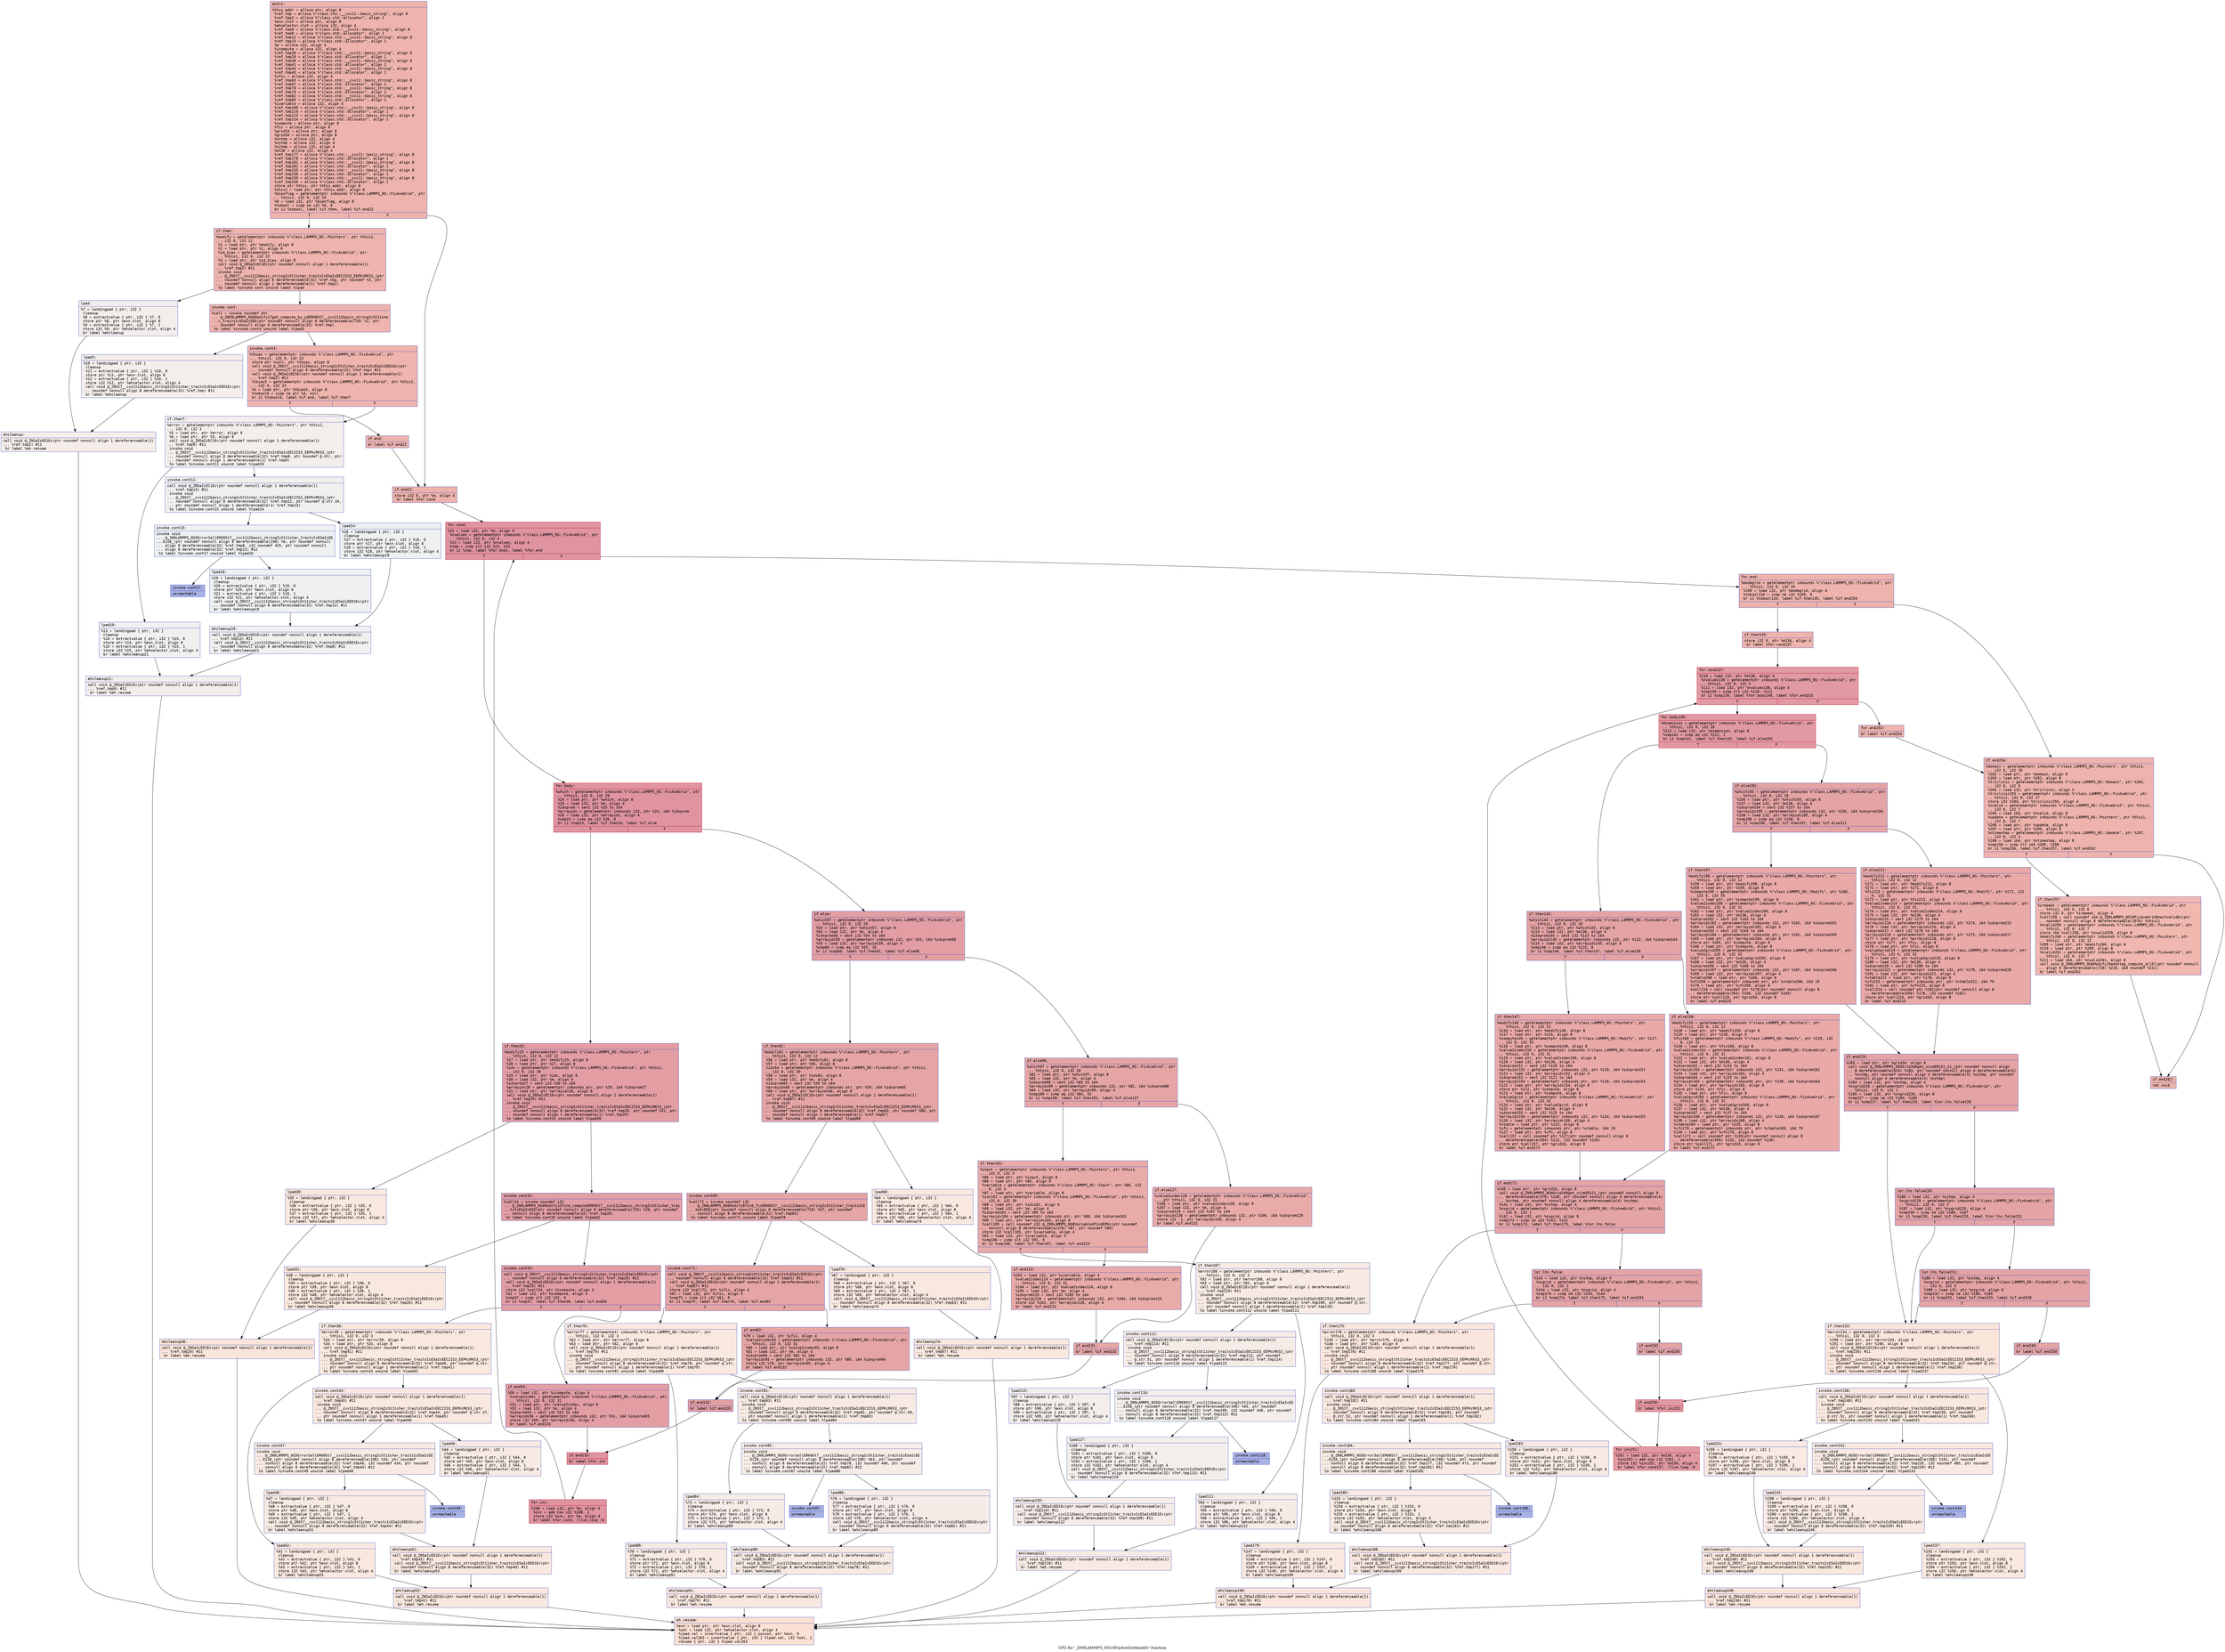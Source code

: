 digraph "CFG for '_ZN9LAMMPS_NS10FixAveGrid4initEv' function" {
	label="CFG for '_ZN9LAMMPS_NS10FixAveGrid4initEv' function";

	Node0x560b51221a80 [shape=record,color="#3d50c3ff", style=filled, fillcolor="#d6524470" fontname="Courier",label="{entry:\l|  %this.addr = alloca ptr, align 8\l  %ref.tmp = alloca %\"class.std::__cxx11::basic_string\", align 8\l  %ref.tmp2 = alloca %\"class.std::allocator\", align 1\l  %exn.slot = alloca ptr, align 8\l  %ehselector.slot = alloca i32, align 4\l  %ref.tmp8 = alloca %\"class.std::__cxx11::basic_string\", align 8\l  %ref.tmp9 = alloca %\"class.std::allocator\", align 1\l  %ref.tmp12 = alloca %\"class.std::__cxx11::basic_string\", align 8\l  %ref.tmp13 = alloca %\"class.std::allocator\", align 1\l  %m = alloca i32, align 4\l  %icompute = alloca i32, align 4\l  %ref.tmp26 = alloca %\"class.std::__cxx11::basic_string\", align 8\l  %ref.tmp29 = alloca %\"class.std::allocator\", align 1\l  %ref.tmp40 = alloca %\"class.std::__cxx11::basic_string\", align 8\l  %ref.tmp41 = alloca %\"class.std::allocator\", align 1\l  %ref.tmp44 = alloca %\"class.std::__cxx11::basic_string\", align 8\l  %ref.tmp45 = alloca %\"class.std::allocator\", align 1\l  %ifix = alloca i32, align 4\l  %ref.tmp63 = alloca %\"class.std::__cxx11::basic_string\", align 8\l  %ref.tmp67 = alloca %\"class.std::allocator\", align 1\l  %ref.tmp78 = alloca %\"class.std::__cxx11::basic_string\", align 8\l  %ref.tmp79 = alloca %\"class.std::allocator\", align 1\l  %ref.tmp82 = alloca %\"class.std::__cxx11::basic_string\", align 8\l  %ref.tmp83 = alloca %\"class.std::allocator\", align 1\l  %ivariable = alloca i32, align 4\l  %ref.tmp109 = alloca %\"class.std::__cxx11::basic_string\", align 8\l  %ref.tmp110 = alloca %\"class.std::allocator\", align 1\l  %ref.tmp113 = alloca %\"class.std::__cxx11::basic_string\", align 8\l  %ref.tmp114 = alloca %\"class.std::allocator\", align 1\l  %compute = alloca ptr, align 8\l  %fix = alloca ptr, align 8\l  %grid2d = alloca ptr, align 8\l  %grid3d = alloca ptr, align 8\l  %nxtmp = alloca i32, align 4\l  %nytmp = alloca i32, align 4\l  %nztmp = alloca i32, align 4\l  %m136 = alloca i32, align 4\l  %ref.tmp177 = alloca %\"class.std::__cxx11::basic_string\", align 8\l  %ref.tmp178 = alloca %\"class.std::allocator\", align 1\l  %ref.tmp181 = alloca %\"class.std::__cxx11::basic_string\", align 8\l  %ref.tmp182 = alloca %\"class.std::allocator\", align 1\l  %ref.tmp235 = alloca %\"class.std::__cxx11::basic_string\", align 8\l  %ref.tmp236 = alloca %\"class.std::allocator\", align 1\l  %ref.tmp239 = alloca %\"class.std::__cxx11::basic_string\", align 8\l  %ref.tmp240 = alloca %\"class.std::allocator\", align 1\l  store ptr %this, ptr %this.addr, align 8\l  %this1 = load ptr, ptr %this.addr, align 8\l  %biasflag = getelementptr inbounds %\"class.LAMMPS_NS::FixAveGrid\", ptr\l... %this1, i32 0, i32 20\l  %0 = load i32, ptr %biasflag, align 8\l  %tobool = icmp ne i32 %0, 0\l  br i1 %tobool, label %if.then, label %if.end22\l|{<s0>T|<s1>F}}"];
	Node0x560b51221a80:s0 -> Node0x560b5131e4d0[tooltip="entry -> if.then\nProbability 62.50%" ];
	Node0x560b51221a80:s1 -> Node0x560b5131e540[tooltip="entry -> if.end22\nProbability 37.50%" ];
	Node0x560b5131e4d0 [shape=record,color="#3d50c3ff", style=filled, fillcolor="#d8564670" fontname="Courier",label="{if.then:\l|  %modify = getelementptr inbounds %\"class.LAMMPS_NS::Pointers\", ptr %this1,\l... i32 0, i32 12\l  %1 = load ptr, ptr %modify, align 8\l  %2 = load ptr, ptr %1, align 8\l  %id_bias = getelementptr inbounds %\"class.LAMMPS_NS::FixAveGrid\", ptr\l... %this1, i32 0, i32 22\l  %3 = load ptr, ptr %id_bias, align 8\l  call void @_ZNSaIcEC1Ev(ptr noundef nonnull align 1 dereferenceable(1)\l... %ref.tmp2) #11\l  invoke void\l... @_ZNSt7__cxx1112basic_stringIcSt11char_traitsIcESaIcEEC2IS3_EEPKcRKS3_(ptr\l... noundef nonnull align 8 dereferenceable(32) %ref.tmp, ptr noundef %3, ptr\l... noundef nonnull align 1 dereferenceable(1) %ref.tmp2)\l          to label %invoke.cont unwind label %lpad\l}"];
	Node0x560b5131e4d0 -> Node0x560b513200a0[tooltip="if.then -> invoke.cont\nProbability 100.00%" ];
	Node0x560b5131e4d0 -> Node0x560b51320120[tooltip="if.then -> lpad\nProbability 0.00%" ];
	Node0x560b513200a0 [shape=record,color="#3d50c3ff", style=filled, fillcolor="#d8564670" fontname="Courier",label="{invoke.cont:\l|  %call = invoke noundef ptr\l... @_ZNK9LAMMPS_NS6Modify17get_compute_by_idERKNSt7__cxx1112basic_stringIcSt11cha\l...r_traitsIcESaIcEEE(ptr noundef nonnull align 8 dereferenceable(720) %2, ptr\l... noundef nonnull align 8 dereferenceable(32) %ref.tmp)\l          to label %invoke.cont4 unwind label %lpad3\l}"];
	Node0x560b513200a0 -> Node0x560b51320050[tooltip="invoke.cont -> invoke.cont4\nProbability 100.00%" ];
	Node0x560b513200a0 -> Node0x560b513203c0[tooltip="invoke.cont -> lpad3\nProbability 0.00%" ];
	Node0x560b51320050 [shape=record,color="#3d50c3ff", style=filled, fillcolor="#d8564670" fontname="Courier",label="{invoke.cont4:\l|  %tbias = getelementptr inbounds %\"class.LAMMPS_NS::FixAveGrid\", ptr\l... %this1, i32 0, i32 23\l  store ptr %call, ptr %tbias, align 8\l  call void @_ZNSt7__cxx1112basic_stringIcSt11char_traitsIcESaIcEED1Ev(ptr\l... noundef nonnull align 8 dereferenceable(32) %ref.tmp) #11\l  call void @_ZNSaIcED1Ev(ptr noundef nonnull align 1 dereferenceable(1)\l... %ref.tmp2) #11\l  %tbias5 = getelementptr inbounds %\"class.LAMMPS_NS::FixAveGrid\", ptr %this1,\l... i32 0, i32 23\l  %4 = load ptr, ptr %tbias5, align 8\l  %tobool6 = icmp ne ptr %4, null\l  br i1 %tobool6, label %if.end, label %if.then7\l|{<s0>T|<s1>F}}"];
	Node0x560b51320050:s0 -> Node0x560b51320b80[tooltip="invoke.cont4 -> if.end\nProbability 100.00%" ];
	Node0x560b51320050:s1 -> Node0x560b51320bf0[tooltip="invoke.cont4 -> if.then7\nProbability 0.00%" ];
	Node0x560b51320bf0 [shape=record,color="#3d50c3ff", style=filled, fillcolor="#e3d9d370" fontname="Courier",label="{if.then7:\l|  %error = getelementptr inbounds %\"class.LAMMPS_NS::Pointers\", ptr %this1,\l... i32 0, i32 3\l  %5 = load ptr, ptr %error, align 8\l  %6 = load ptr, ptr %5, align 8\l  call void @_ZNSaIcEC1Ev(ptr noundef nonnull align 1 dereferenceable(1)\l... %ref.tmp9) #11\l  invoke void\l... @_ZNSt7__cxx1112basic_stringIcSt11char_traitsIcESaIcEEC2IS3_EEPKcRKS3_(ptr\l... noundef nonnull align 8 dereferenceable(32) %ref.tmp8, ptr noundef @.str, ptr\l... noundef nonnull align 1 dereferenceable(1) %ref.tmp9)\l          to label %invoke.cont11 unwind label %lpad10\l}"];
	Node0x560b51320bf0 -> Node0x560b51321080[tooltip="if.then7 -> invoke.cont11\nProbability 50.00%" ];
	Node0x560b51320bf0 -> Node0x560b51321100[tooltip="if.then7 -> lpad10\nProbability 50.00%" ];
	Node0x560b51321080 [shape=record,color="#3d50c3ff", style=filled, fillcolor="#dedcdb70" fontname="Courier",label="{invoke.cont11:\l|  call void @_ZNSaIcEC1Ev(ptr noundef nonnull align 1 dereferenceable(1)\l... %ref.tmp13) #11\l  invoke void\l... @_ZNSt7__cxx1112basic_stringIcSt11char_traitsIcESaIcEEC2IS3_EEPKcRKS3_(ptr\l... noundef nonnull align 8 dereferenceable(32) %ref.tmp12, ptr noundef @.str.34,\l... ptr noundef nonnull align 1 dereferenceable(1) %ref.tmp13)\l          to label %invoke.cont15 unwind label %lpad14\l}"];
	Node0x560b51321080 -> Node0x560b51321420[tooltip="invoke.cont11 -> invoke.cont15\nProbability 50.00%" ];
	Node0x560b51321080 -> Node0x560b51321470[tooltip="invoke.cont11 -> lpad14\nProbability 50.00%" ];
	Node0x560b51321420 [shape=record,color="#3d50c3ff", style=filled, fillcolor="#d9dce170" fontname="Courier",label="{invoke.cont15:\l|  invoke void\l... @_ZN9LAMMPS_NS5Error3allERKNSt7__cxx1112basic_stringIcSt11char_traitsIcESaIcEE\l...EiS8_(ptr noundef nonnull align 8 dereferenceable(196) %6, ptr noundef nonnull\l... align 8 dereferenceable(32) %ref.tmp8, i32 noundef 425, ptr noundef nonnull\l... align 8 dereferenceable(32) %ref.tmp12) #12\l          to label %invoke.cont17 unwind label %lpad16\l}"];
	Node0x560b51321420 -> Node0x560b513213d0[tooltip="invoke.cont15 -> invoke.cont17\nProbability 0.00%" ];
	Node0x560b51321420 -> Node0x560b51321730[tooltip="invoke.cont15 -> lpad16\nProbability 100.00%" ];
	Node0x560b513213d0 [shape=record,color="#3d50c3ff", style=filled, fillcolor="#3d50c370" fontname="Courier",label="{invoke.cont17:\l|  unreachable\l}"];
	Node0x560b51320120 [shape=record,color="#3d50c3ff", style=filled, fillcolor="#e3d9d370" fontname="Courier",label="{lpad:\l|  %7 = landingpad \{ ptr, i32 \}\l          cleanup\l  %8 = extractvalue \{ ptr, i32 \} %7, 0\l  store ptr %8, ptr %exn.slot, align 8\l  %9 = extractvalue \{ ptr, i32 \} %7, 1\l  store i32 %9, ptr %ehselector.slot, align 4\l  br label %ehcleanup\l}"];
	Node0x560b51320120 -> Node0x560b51321cf0[tooltip="lpad -> ehcleanup\nProbability 100.00%" ];
	Node0x560b513203c0 [shape=record,color="#3d50c3ff", style=filled, fillcolor="#e3d9d370" fontname="Courier",label="{lpad3:\l|  %10 = landingpad \{ ptr, i32 \}\l          cleanup\l  %11 = extractvalue \{ ptr, i32 \} %10, 0\l  store ptr %11, ptr %exn.slot, align 8\l  %12 = extractvalue \{ ptr, i32 \} %10, 1\l  store i32 %12, ptr %ehselector.slot, align 4\l  call void @_ZNSt7__cxx1112basic_stringIcSt11char_traitsIcESaIcEED1Ev(ptr\l... noundef nonnull align 8 dereferenceable(32) %ref.tmp) #11\l  br label %ehcleanup\l}"];
	Node0x560b513203c0 -> Node0x560b51321cf0[tooltip="lpad3 -> ehcleanup\nProbability 100.00%" ];
	Node0x560b51321cf0 [shape=record,color="#3d50c3ff", style=filled, fillcolor="#e8d6cc70" fontname="Courier",label="{ehcleanup:\l|  call void @_ZNSaIcED1Ev(ptr noundef nonnull align 1 dereferenceable(1)\l... %ref.tmp2) #11\l  br label %eh.resume\l}"];
	Node0x560b51321cf0 -> Node0x560b51322210[tooltip="ehcleanup -> eh.resume\nProbability 100.00%" ];
	Node0x560b51321100 [shape=record,color="#3d50c3ff", style=filled, fillcolor="#dedcdb70" fontname="Courier",label="{lpad10:\l|  %13 = landingpad \{ ptr, i32 \}\l          cleanup\l  %14 = extractvalue \{ ptr, i32 \} %13, 0\l  store ptr %14, ptr %exn.slot, align 8\l  %15 = extractvalue \{ ptr, i32 \} %13, 1\l  store i32 %15, ptr %ehselector.slot, align 4\l  br label %ehcleanup21\l}"];
	Node0x560b51321100 -> Node0x560b51322560[tooltip="lpad10 -> ehcleanup21\nProbability 100.00%" ];
	Node0x560b51321470 [shape=record,color="#3d50c3ff", style=filled, fillcolor="#d9dce170" fontname="Courier",label="{lpad14:\l|  %16 = landingpad \{ ptr, i32 \}\l          cleanup\l  %17 = extractvalue \{ ptr, i32 \} %16, 0\l  store ptr %17, ptr %exn.slot, align 8\l  %18 = extractvalue \{ ptr, i32 \} %16, 1\l  store i32 %18, ptr %ehselector.slot, align 4\l  br label %ehcleanup19\l}"];
	Node0x560b51321470 -> Node0x560b513228d0[tooltip="lpad14 -> ehcleanup19\nProbability 100.00%" ];
	Node0x560b51321730 [shape=record,color="#3d50c3ff", style=filled, fillcolor="#d9dce170" fontname="Courier",label="{lpad16:\l|  %19 = landingpad \{ ptr, i32 \}\l          cleanup\l  %20 = extractvalue \{ ptr, i32 \} %19, 0\l  store ptr %20, ptr %exn.slot, align 8\l  %21 = extractvalue \{ ptr, i32 \} %19, 1\l  store i32 %21, ptr %ehselector.slot, align 4\l  call void @_ZNSt7__cxx1112basic_stringIcSt11char_traitsIcESaIcEED1Ev(ptr\l... noundef nonnull align 8 dereferenceable(32) %ref.tmp12) #11\l  br label %ehcleanup19\l}"];
	Node0x560b51321730 -> Node0x560b513228d0[tooltip="lpad16 -> ehcleanup19\nProbability 100.00%" ];
	Node0x560b513228d0 [shape=record,color="#3d50c3ff", style=filled, fillcolor="#dedcdb70" fontname="Courier",label="{ehcleanup19:\l|  call void @_ZNSaIcED1Ev(ptr noundef nonnull align 1 dereferenceable(1)\l... %ref.tmp13) #11\l  call void @_ZNSt7__cxx1112basic_stringIcSt11char_traitsIcESaIcEED1Ev(ptr\l... noundef nonnull align 8 dereferenceable(32) %ref.tmp8) #11\l  br label %ehcleanup21\l}"];
	Node0x560b513228d0 -> Node0x560b51322560[tooltip="ehcleanup19 -> ehcleanup21\nProbability 100.00%" ];
	Node0x560b51322560 [shape=record,color="#3d50c3ff", style=filled, fillcolor="#e3d9d370" fontname="Courier",label="{ehcleanup21:\l|  call void @_ZNSaIcED1Ev(ptr noundef nonnull align 1 dereferenceable(1)\l... %ref.tmp9) #11\l  br label %eh.resume\l}"];
	Node0x560b51322560 -> Node0x560b51322210[tooltip="ehcleanup21 -> eh.resume\nProbability 100.00%" ];
	Node0x560b51320b80 [shape=record,color="#3d50c3ff", style=filled, fillcolor="#d8564670" fontname="Courier",label="{if.end:\l|  br label %if.end22\l}"];
	Node0x560b51320b80 -> Node0x560b5131e540[tooltip="if.end -> if.end22\nProbability 100.00%" ];
	Node0x560b5131e540 [shape=record,color="#3d50c3ff", style=filled, fillcolor="#d6524470" fontname="Courier",label="{if.end22:\l|  store i32 0, ptr %m, align 4\l  br label %for.cond\l}"];
	Node0x560b5131e540 -> Node0x560b51323300[tooltip="if.end22 -> for.cond\nProbability 100.00%" ];
	Node0x560b51323300 [shape=record,color="#b70d28ff", style=filled, fillcolor="#b70d2870" fontname="Courier",label="{for.cond:\l|  %22 = load i32, ptr %m, align 4\l  %nvalues = getelementptr inbounds %\"class.LAMMPS_NS::FixAveGrid\", ptr\l... %this1, i32 0, i32 4\l  %23 = load i32, ptr %nvalues, align 4\l  %cmp = icmp slt i32 %22, %23\l  br i1 %cmp, label %for.body, label %for.end\l|{<s0>T|<s1>F}}"];
	Node0x560b51323300:s0 -> Node0x560b51323630[tooltip="for.cond -> for.body\nProbability 96.88%" ];
	Node0x560b51323300:s1 -> Node0x560b513236b0[tooltip="for.cond -> for.end\nProbability 3.12%" ];
	Node0x560b51323630 [shape=record,color="#b70d28ff", style=filled, fillcolor="#b70d2870" fontname="Courier",label="{for.body:\l|  %which = getelementptr inbounds %\"class.LAMMPS_NS::FixAveGrid\", ptr\l... %this1, i32 0, i32 28\l  %24 = load ptr, ptr %which, align 8\l  %25 = load i32, ptr %m, align 4\l  %idxprom = sext i32 %25 to i64\l  %arrayidx = getelementptr inbounds i32, ptr %24, i64 %idxprom\l  %26 = load i32, ptr %arrayidx, align 4\l  %cmp23 = icmp eq i32 %26, 8\l  br i1 %cmp23, label %if.then24, label %if.else\l|{<s0>T|<s1>F}}"];
	Node0x560b51323630:s0 -> Node0x560b51323c40[tooltip="for.body -> if.then24\nProbability 50.00%" ];
	Node0x560b51323630:s1 -> Node0x560b51323cc0[tooltip="for.body -> if.else\nProbability 50.00%" ];
	Node0x560b51323c40 [shape=record,color="#3d50c3ff", style=filled, fillcolor="#be242e70" fontname="Courier",label="{if.then24:\l|  %modify25 = getelementptr inbounds %\"class.LAMMPS_NS::Pointers\", ptr\l... %this1, i32 0, i32 12\l  %27 = load ptr, ptr %modify25, align 8\l  %28 = load ptr, ptr %27, align 8\l  %ids = getelementptr inbounds %\"class.LAMMPS_NS::FixAveGrid\", ptr %this1,\l... i32 0, i32 30\l  %29 = load ptr, ptr %ids, align 8\l  %30 = load i32, ptr %m, align 4\l  %idxprom27 = sext i32 %30 to i64\l  %arrayidx28 = getelementptr inbounds ptr, ptr %29, i64 %idxprom27\l  %31 = load ptr, ptr %arrayidx28, align 8\l  call void @_ZNSaIcEC1Ev(ptr noundef nonnull align 1 dereferenceable(1)\l... %ref.tmp29) #11\l  invoke void\l... @_ZNSt7__cxx1112basic_stringIcSt11char_traitsIcESaIcEEC2IS3_EEPKcRKS3_(ptr\l... noundef nonnull align 8 dereferenceable(32) %ref.tmp26, ptr noundef %31, ptr\l... noundef nonnull align 1 dereferenceable(1) %ref.tmp29)\l          to label %invoke.cont31 unwind label %lpad30\l}"];
	Node0x560b51323c40 -> Node0x560b51324520[tooltip="if.then24 -> invoke.cont31\nProbability 100.00%" ];
	Node0x560b51323c40 -> Node0x560b513245a0[tooltip="if.then24 -> lpad30\nProbability 0.00%" ];
	Node0x560b51324520 [shape=record,color="#3d50c3ff", style=filled, fillcolor="#be242e70" fontname="Courier",label="{invoke.cont31:\l|  %call34 = invoke noundef i32\l... @_ZN9LAMMPS_NS6Modify12find_computeERKNSt7__cxx1112basic_stringIcSt11char_trai\l...tsIcESaIcEEE(ptr noundef nonnull align 8 dereferenceable(720) %28, ptr noundef\l... nonnull align 8 dereferenceable(32) %ref.tmp26)\l          to label %invoke.cont33 unwind label %lpad32\l}"];
	Node0x560b51324520 -> Node0x560b513244d0[tooltip="invoke.cont31 -> invoke.cont33\nProbability 100.00%" ];
	Node0x560b51324520 -> Node0x560b51324840[tooltip="invoke.cont31 -> lpad32\nProbability 0.00%" ];
	Node0x560b513244d0 [shape=record,color="#3d50c3ff", style=filled, fillcolor="#be242e70" fontname="Courier",label="{invoke.cont33:\l|  call void @_ZNSt7__cxx1112basic_stringIcSt11char_traitsIcESaIcEED1Ev(ptr\l... noundef nonnull align 8 dereferenceable(32) %ref.tmp26) #11\l  call void @_ZNSaIcED1Ev(ptr noundef nonnull align 1 dereferenceable(1)\l... %ref.tmp29) #11\l  store i32 %call34, ptr %icompute, align 4\l  %32 = load i32, ptr %icompute, align 4\l  %cmp37 = icmp slt i32 %32, 0\l  br i1 %cmp37, label %if.then38, label %if.end54\l|{<s0>T|<s1>F}}"];
	Node0x560b513244d0:s0 -> Node0x560b51324ea0[tooltip="invoke.cont33 -> if.then38\nProbability 0.00%" ];
	Node0x560b513244d0:s1 -> Node0x560b5131f600[tooltip="invoke.cont33 -> if.end54\nProbability 100.00%" ];
	Node0x560b51324ea0 [shape=record,color="#3d50c3ff", style=filled, fillcolor="#f2cab570" fontname="Courier",label="{if.then38:\l|  %error39 = getelementptr inbounds %\"class.LAMMPS_NS::Pointers\", ptr\l... %this1, i32 0, i32 3\l  %33 = load ptr, ptr %error39, align 8\l  %34 = load ptr, ptr %33, align 8\l  call void @_ZNSaIcEC1Ev(ptr noundef nonnull align 1 dereferenceable(1)\l... %ref.tmp41) #11\l  invoke void\l... @_ZNSt7__cxx1112basic_stringIcSt11char_traitsIcESaIcEEC2IS3_EEPKcRKS3_(ptr\l... noundef nonnull align 8 dereferenceable(32) %ref.tmp40, ptr noundef @.str,\l... ptr noundef nonnull align 1 dereferenceable(1) %ref.tmp41)\l          to label %invoke.cont43 unwind label %lpad42\l}"];
	Node0x560b51324ea0 -> Node0x560b5131faf0[tooltip="if.then38 -> invoke.cont43\nProbability 50.00%" ];
	Node0x560b51324ea0 -> Node0x560b5131fb70[tooltip="if.then38 -> lpad42\nProbability 50.00%" ];
	Node0x560b5131faf0 [shape=record,color="#3d50c3ff", style=filled, fillcolor="#f1ccb870" fontname="Courier",label="{invoke.cont43:\l|  call void @_ZNSaIcEC1Ev(ptr noundef nonnull align 1 dereferenceable(1)\l... %ref.tmp45) #11\l  invoke void\l... @_ZNSt7__cxx1112basic_stringIcSt11char_traitsIcESaIcEEC2IS3_EEPKcRKS3_(ptr\l... noundef nonnull align 8 dereferenceable(32) %ref.tmp44, ptr noundef @.str.37,\l... ptr noundef nonnull align 1 dereferenceable(1) %ref.tmp45)\l          to label %invoke.cont47 unwind label %lpad46\l}"];
	Node0x560b5131faf0 -> Node0x560b51325e10[tooltip="invoke.cont43 -> invoke.cont47\nProbability 50.00%" ];
	Node0x560b5131faf0 -> Node0x560b51325e60[tooltip="invoke.cont43 -> lpad46\nProbability 50.00%" ];
	Node0x560b51325e10 [shape=record,color="#3d50c3ff", style=filled, fillcolor="#eed0c070" fontname="Courier",label="{invoke.cont47:\l|  invoke void\l... @_ZN9LAMMPS_NS5Error3allERKNSt7__cxx1112basic_stringIcSt11char_traitsIcESaIcEE\l...EiS8_(ptr noundef nonnull align 8 dereferenceable(196) %34, ptr noundef\l... nonnull align 8 dereferenceable(32) %ref.tmp40, i32 noundef 434, ptr noundef\l... nonnull align 8 dereferenceable(32) %ref.tmp44) #12\l          to label %invoke.cont49 unwind label %lpad48\l}"];
	Node0x560b51325e10 -> Node0x560b51325dc0[tooltip="invoke.cont47 -> invoke.cont49\nProbability 0.00%" ];
	Node0x560b51325e10 -> Node0x560b51326180[tooltip="invoke.cont47 -> lpad48\nProbability 100.00%" ];
	Node0x560b51325dc0 [shape=record,color="#3d50c3ff", style=filled, fillcolor="#3d50c370" fontname="Courier",label="{invoke.cont49:\l|  unreachable\l}"];
	Node0x560b513245a0 [shape=record,color="#3d50c3ff", style=filled, fillcolor="#f2cab570" fontname="Courier",label="{lpad30:\l|  %35 = landingpad \{ ptr, i32 \}\l          cleanup\l  %36 = extractvalue \{ ptr, i32 \} %35, 0\l  store ptr %36, ptr %exn.slot, align 8\l  %37 = extractvalue \{ ptr, i32 \} %35, 1\l  store i32 %37, ptr %ehselector.slot, align 4\l  br label %ehcleanup36\l}"];
	Node0x560b513245a0 -> Node0x560b51326740[tooltip="lpad30 -> ehcleanup36\nProbability 100.00%" ];
	Node0x560b51324840 [shape=record,color="#3d50c3ff", style=filled, fillcolor="#f2cab570" fontname="Courier",label="{lpad32:\l|  %38 = landingpad \{ ptr, i32 \}\l          cleanup\l  %39 = extractvalue \{ ptr, i32 \} %38, 0\l  store ptr %39, ptr %exn.slot, align 8\l  %40 = extractvalue \{ ptr, i32 \} %38, 1\l  store i32 %40, ptr %ehselector.slot, align 4\l  call void @_ZNSt7__cxx1112basic_stringIcSt11char_traitsIcESaIcEED1Ev(ptr\l... noundef nonnull align 8 dereferenceable(32) %ref.tmp26) #11\l  br label %ehcleanup36\l}"];
	Node0x560b51324840 -> Node0x560b51326740[tooltip="lpad32 -> ehcleanup36\nProbability 100.00%" ];
	Node0x560b51326740 [shape=record,color="#3d50c3ff", style=filled, fillcolor="#f4c5ad70" fontname="Courier",label="{ehcleanup36:\l|  call void @_ZNSaIcED1Ev(ptr noundef nonnull align 1 dereferenceable(1)\l... %ref.tmp29) #11\l  br label %eh.resume\l}"];
	Node0x560b51326740 -> Node0x560b51322210[tooltip="ehcleanup36 -> eh.resume\nProbability 100.00%" ];
	Node0x560b5131fb70 [shape=record,color="#3d50c3ff", style=filled, fillcolor="#f1ccb870" fontname="Courier",label="{lpad42:\l|  %41 = landingpad \{ ptr, i32 \}\l          cleanup\l  %42 = extractvalue \{ ptr, i32 \} %41, 0\l  store ptr %42, ptr %exn.slot, align 8\l  %43 = extractvalue \{ ptr, i32 \} %41, 1\l  store i32 %43, ptr %ehselector.slot, align 4\l  br label %ehcleanup53\l}"];
	Node0x560b5131fb70 -> Node0x560b51326f30[tooltip="lpad42 -> ehcleanup53\nProbability 100.00%" ];
	Node0x560b51325e60 [shape=record,color="#3d50c3ff", style=filled, fillcolor="#eed0c070" fontname="Courier",label="{lpad46:\l|  %44 = landingpad \{ ptr, i32 \}\l          cleanup\l  %45 = extractvalue \{ ptr, i32 \} %44, 0\l  store ptr %45, ptr %exn.slot, align 8\l  %46 = extractvalue \{ ptr, i32 \} %44, 1\l  store i32 %46, ptr %ehselector.slot, align 4\l  br label %ehcleanup51\l}"];
	Node0x560b51325e60 -> Node0x560b513272a0[tooltip="lpad46 -> ehcleanup51\nProbability 100.00%" ];
	Node0x560b51326180 [shape=record,color="#3d50c3ff", style=filled, fillcolor="#eed0c070" fontname="Courier",label="{lpad48:\l|  %47 = landingpad \{ ptr, i32 \}\l          cleanup\l  %48 = extractvalue \{ ptr, i32 \} %47, 0\l  store ptr %48, ptr %exn.slot, align 8\l  %49 = extractvalue \{ ptr, i32 \} %47, 1\l  store i32 %49, ptr %ehselector.slot, align 4\l  call void @_ZNSt7__cxx1112basic_stringIcSt11char_traitsIcESaIcEED1Ev(ptr\l... noundef nonnull align 8 dereferenceable(32) %ref.tmp44) #11\l  br label %ehcleanup51\l}"];
	Node0x560b51326180 -> Node0x560b513272a0[tooltip="lpad48 -> ehcleanup51\nProbability 100.00%" ];
	Node0x560b513272a0 [shape=record,color="#3d50c3ff", style=filled, fillcolor="#f1ccb870" fontname="Courier",label="{ehcleanup51:\l|  call void @_ZNSaIcED1Ev(ptr noundef nonnull align 1 dereferenceable(1)\l... %ref.tmp45) #11\l  call void @_ZNSt7__cxx1112basic_stringIcSt11char_traitsIcESaIcEED1Ev(ptr\l... noundef nonnull align 8 dereferenceable(32) %ref.tmp40) #11\l  br label %ehcleanup53\l}"];
	Node0x560b513272a0 -> Node0x560b51326f30[tooltip="ehcleanup51 -> ehcleanup53\nProbability 100.00%" ];
	Node0x560b51326f30 [shape=record,color="#3d50c3ff", style=filled, fillcolor="#f2cab570" fontname="Courier",label="{ehcleanup53:\l|  call void @_ZNSaIcED1Ev(ptr noundef nonnull align 1 dereferenceable(1)\l... %ref.tmp41) #11\l  br label %eh.resume\l}"];
	Node0x560b51326f30 -> Node0x560b51322210[tooltip="ehcleanup53 -> eh.resume\nProbability 100.00%" ];
	Node0x560b5131f600 [shape=record,color="#3d50c3ff", style=filled, fillcolor="#be242e70" fontname="Courier",label="{if.end54:\l|  %50 = load i32, ptr %icompute, align 4\l  %value2index = getelementptr inbounds %\"class.LAMMPS_NS::FixAveGrid\", ptr\l... %this1, i32 0, i32 31\l  %51 = load ptr, ptr %value2index, align 8\l  %52 = load i32, ptr %m, align 4\l  %idxprom55 = sext i32 %52 to i64\l  %arrayidx56 = getelementptr inbounds i32, ptr %51, i64 %idxprom55\l  store i32 %50, ptr %arrayidx56, align 4\l  br label %if.end133\l}"];
	Node0x560b5131f600 -> Node0x560b51328820[tooltip="if.end54 -> if.end133\nProbability 100.00%" ];
	Node0x560b51323cc0 [shape=record,color="#3d50c3ff", style=filled, fillcolor="#be242e70" fontname="Courier",label="{if.else:\l|  %which57 = getelementptr inbounds %\"class.LAMMPS_NS::FixAveGrid\", ptr\l... %this1, i32 0, i32 28\l  %53 = load ptr, ptr %which57, align 8\l  %54 = load i32, ptr %m, align 4\l  %idxprom58 = sext i32 %54 to i64\l  %arrayidx59 = getelementptr inbounds i32, ptr %53, i64 %idxprom58\l  %55 = load i32, ptr %arrayidx59, align 4\l  %cmp60 = icmp eq i32 %55, 16\l  br i1 %cmp60, label %if.then61, label %if.else96\l|{<s0>T|<s1>F}}"];
	Node0x560b51323cc0:s0 -> Node0x560b51328d70[tooltip="if.else -> if.then61\nProbability 50.00%" ];
	Node0x560b51323cc0:s1 -> Node0x560b51328df0[tooltip="if.else -> if.else96\nProbability 50.00%" ];
	Node0x560b51328d70 [shape=record,color="#3d50c3ff", style=filled, fillcolor="#c5333470" fontname="Courier",label="{if.then61:\l|  %modify62 = getelementptr inbounds %\"class.LAMMPS_NS::Pointers\", ptr\l... %this1, i32 0, i32 12\l  %56 = load ptr, ptr %modify62, align 8\l  %57 = load ptr, ptr %56, align 8\l  %ids64 = getelementptr inbounds %\"class.LAMMPS_NS::FixAveGrid\", ptr %this1,\l... i32 0, i32 30\l  %58 = load ptr, ptr %ids64, align 8\l  %59 = load i32, ptr %m, align 4\l  %idxprom65 = sext i32 %59 to i64\l  %arrayidx66 = getelementptr inbounds ptr, ptr %58, i64 %idxprom65\l  %60 = load ptr, ptr %arrayidx66, align 8\l  call void @_ZNSaIcEC1Ev(ptr noundef nonnull align 1 dereferenceable(1)\l... %ref.tmp67) #11\l  invoke void\l... @_ZNSt7__cxx1112basic_stringIcSt11char_traitsIcESaIcEEC2IS3_EEPKcRKS3_(ptr\l... noundef nonnull align 8 dereferenceable(32) %ref.tmp63, ptr noundef %60, ptr\l... noundef nonnull align 1 dereferenceable(1) %ref.tmp67)\l          to label %invoke.cont69 unwind label %lpad68\l}"];
	Node0x560b51328d70 -> Node0x560b51329660[tooltip="if.then61 -> invoke.cont69\nProbability 100.00%" ];
	Node0x560b51328d70 -> Node0x560b513296e0[tooltip="if.then61 -> lpad68\nProbability 0.00%" ];
	Node0x560b51329660 [shape=record,color="#3d50c3ff", style=filled, fillcolor="#c5333470" fontname="Courier",label="{invoke.cont69:\l|  %call72 = invoke noundef i32\l... @_ZN9LAMMPS_NS6Modify8find_fixERKNSt7__cxx1112basic_stringIcSt11char_traitsIcE\l...SaIcEEE(ptr noundef nonnull align 8 dereferenceable(720) %57, ptr noundef\l... nonnull align 8 dereferenceable(32) %ref.tmp63)\l          to label %invoke.cont71 unwind label %lpad70\l}"];
	Node0x560b51329660 -> Node0x560b51329610[tooltip="invoke.cont69 -> invoke.cont71\nProbability 100.00%" ];
	Node0x560b51329660 -> Node0x560b51329910[tooltip="invoke.cont69 -> lpad70\nProbability 0.00%" ];
	Node0x560b51329610 [shape=record,color="#3d50c3ff", style=filled, fillcolor="#c5333470" fontname="Courier",label="{invoke.cont71:\l|  call void @_ZNSt7__cxx1112basic_stringIcSt11char_traitsIcESaIcEED1Ev(ptr\l... noundef nonnull align 8 dereferenceable(32) %ref.tmp63) #11\l  call void @_ZNSaIcED1Ev(ptr noundef nonnull align 1 dereferenceable(1)\l... %ref.tmp67) #11\l  store i32 %call72, ptr %ifix, align 4\l  %61 = load i32, ptr %ifix, align 4\l  %cmp75 = icmp slt i32 %61, 0\l  br i1 %cmp75, label %if.then76, label %if.end92\l|{<s0>T|<s1>F}}"];
	Node0x560b51329610:s0 -> Node0x560b51329f60[tooltip="invoke.cont71 -> if.then76\nProbability 0.00%" ];
	Node0x560b51329610:s1 -> Node0x560b51329fe0[tooltip="invoke.cont71 -> if.end92\nProbability 100.00%" ];
	Node0x560b51329f60 [shape=record,color="#3d50c3ff", style=filled, fillcolor="#f1ccb870" fontname="Courier",label="{if.then76:\l|  %error77 = getelementptr inbounds %\"class.LAMMPS_NS::Pointers\", ptr\l... %this1, i32 0, i32 3\l  %62 = load ptr, ptr %error77, align 8\l  %63 = load ptr, ptr %62, align 8\l  call void @_ZNSaIcEC1Ev(ptr noundef nonnull align 1 dereferenceable(1)\l... %ref.tmp79) #11\l  invoke void\l... @_ZNSt7__cxx1112basic_stringIcSt11char_traitsIcESaIcEEC2IS3_EEPKcRKS3_(ptr\l... noundef nonnull align 8 dereferenceable(32) %ref.tmp78, ptr noundef @.str,\l... ptr noundef nonnull align 1 dereferenceable(1) %ref.tmp79)\l          to label %invoke.cont81 unwind label %lpad80\l}"];
	Node0x560b51329f60 -> Node0x560b5132a470[tooltip="if.then76 -> invoke.cont81\nProbability 50.00%" ];
	Node0x560b51329f60 -> Node0x560b5132a4f0[tooltip="if.then76 -> lpad80\nProbability 50.00%" ];
	Node0x560b5132a470 [shape=record,color="#3d50c3ff", style=filled, fillcolor="#eed0c070" fontname="Courier",label="{invoke.cont81:\l|  call void @_ZNSaIcEC1Ev(ptr noundef nonnull align 1 dereferenceable(1)\l... %ref.tmp83) #11\l  invoke void\l... @_ZNSt7__cxx1112basic_stringIcSt11char_traitsIcESaIcEEC2IS3_EEPKcRKS3_(ptr\l... noundef nonnull align 8 dereferenceable(32) %ref.tmp82, ptr noundef @.str.50,\l... ptr noundef nonnull align 1 dereferenceable(1) %ref.tmp83)\l          to label %invoke.cont85 unwind label %lpad84\l}"];
	Node0x560b5132a470 -> Node0x560b5132a810[tooltip="invoke.cont81 -> invoke.cont85\nProbability 50.00%" ];
	Node0x560b5132a470 -> Node0x560b5132a860[tooltip="invoke.cont81 -> lpad84\nProbability 50.00%" ];
	Node0x560b5132a810 [shape=record,color="#3d50c3ff", style=filled, fillcolor="#ead5c970" fontname="Courier",label="{invoke.cont85:\l|  invoke void\l... @_ZN9LAMMPS_NS5Error3allERKNSt7__cxx1112basic_stringIcSt11char_traitsIcESaIcEE\l...EiS8_(ptr noundef nonnull align 8 dereferenceable(196) %63, ptr noundef\l... nonnull align 8 dereferenceable(32) %ref.tmp78, i32 noundef 440, ptr noundef\l... nonnull align 8 dereferenceable(32) %ref.tmp82) #12\l          to label %invoke.cont87 unwind label %lpad86\l}"];
	Node0x560b5132a810 -> Node0x560b5132a7c0[tooltip="invoke.cont85 -> invoke.cont87\nProbability 0.00%" ];
	Node0x560b5132a810 -> Node0x560b5132ab80[tooltip="invoke.cont85 -> lpad86\nProbability 100.00%" ];
	Node0x560b5132a7c0 [shape=record,color="#3d50c3ff", style=filled, fillcolor="#3d50c370" fontname="Courier",label="{invoke.cont87:\l|  unreachable\l}"];
	Node0x560b513296e0 [shape=record,color="#3d50c3ff", style=filled, fillcolor="#f1ccb870" fontname="Courier",label="{lpad68:\l|  %64 = landingpad \{ ptr, i32 \}\l          cleanup\l  %65 = extractvalue \{ ptr, i32 \} %64, 0\l  store ptr %65, ptr %exn.slot, align 8\l  %66 = extractvalue \{ ptr, i32 \} %64, 1\l  store i32 %66, ptr %ehselector.slot, align 4\l  br label %ehcleanup74\l}"];
	Node0x560b513296e0 -> Node0x560b5132b140[tooltip="lpad68 -> ehcleanup74\nProbability 100.00%" ];
	Node0x560b51329910 [shape=record,color="#3d50c3ff", style=filled, fillcolor="#f1ccb870" fontname="Courier",label="{lpad70:\l|  %67 = landingpad \{ ptr, i32 \}\l          cleanup\l  %68 = extractvalue \{ ptr, i32 \} %67, 0\l  store ptr %68, ptr %exn.slot, align 8\l  %69 = extractvalue \{ ptr, i32 \} %67, 1\l  store i32 %69, ptr %ehselector.slot, align 4\l  call void @_ZNSt7__cxx1112basic_stringIcSt11char_traitsIcESaIcEED1Ev(ptr\l... noundef nonnull align 8 dereferenceable(32) %ref.tmp63) #11\l  br label %ehcleanup74\l}"];
	Node0x560b51329910 -> Node0x560b5132b140[tooltip="lpad70 -> ehcleanup74\nProbability 100.00%" ];
	Node0x560b5132b140 [shape=record,color="#3d50c3ff", style=filled, fillcolor="#f2cab570" fontname="Courier",label="{ehcleanup74:\l|  call void @_ZNSaIcED1Ev(ptr noundef nonnull align 1 dereferenceable(1)\l... %ref.tmp67) #11\l  br label %eh.resume\l}"];
	Node0x560b5132b140 -> Node0x560b51322210[tooltip="ehcleanup74 -> eh.resume\nProbability 100.00%" ];
	Node0x560b5132a4f0 [shape=record,color="#3d50c3ff", style=filled, fillcolor="#eed0c070" fontname="Courier",label="{lpad80:\l|  %70 = landingpad \{ ptr, i32 \}\l          cleanup\l  %71 = extractvalue \{ ptr, i32 \} %70, 0\l  store ptr %71, ptr %exn.slot, align 8\l  %72 = extractvalue \{ ptr, i32 \} %70, 1\l  store i32 %72, ptr %ehselector.slot, align 4\l  br label %ehcleanup91\l}"];
	Node0x560b5132a4f0 -> Node0x560b5132ba10[tooltip="lpad80 -> ehcleanup91\nProbability 100.00%" ];
	Node0x560b5132a860 [shape=record,color="#3d50c3ff", style=filled, fillcolor="#ead5c970" fontname="Courier",label="{lpad84:\l|  %73 = landingpad \{ ptr, i32 \}\l          cleanup\l  %74 = extractvalue \{ ptr, i32 \} %73, 0\l  store ptr %74, ptr %exn.slot, align 8\l  %75 = extractvalue \{ ptr, i32 \} %73, 1\l  store i32 %75, ptr %ehselector.slot, align 4\l  br label %ehcleanup89\l}"];
	Node0x560b5132a860 -> Node0x560b5132bd80[tooltip="lpad84 -> ehcleanup89\nProbability 100.00%" ];
	Node0x560b5132ab80 [shape=record,color="#3d50c3ff", style=filled, fillcolor="#ead5c970" fontname="Courier",label="{lpad86:\l|  %76 = landingpad \{ ptr, i32 \}\l          cleanup\l  %77 = extractvalue \{ ptr, i32 \} %76, 0\l  store ptr %77, ptr %exn.slot, align 8\l  %78 = extractvalue \{ ptr, i32 \} %76, 1\l  store i32 %78, ptr %ehselector.slot, align 4\l  call void @_ZNSt7__cxx1112basic_stringIcSt11char_traitsIcESaIcEED1Ev(ptr\l... noundef nonnull align 8 dereferenceable(32) %ref.tmp82) #11\l  br label %ehcleanup89\l}"];
	Node0x560b5132ab80 -> Node0x560b5132bd80[tooltip="lpad86 -> ehcleanup89\nProbability 100.00%" ];
	Node0x560b5132bd80 [shape=record,color="#3d50c3ff", style=filled, fillcolor="#eed0c070" fontname="Courier",label="{ehcleanup89:\l|  call void @_ZNSaIcED1Ev(ptr noundef nonnull align 1 dereferenceable(1)\l... %ref.tmp83) #11\l  call void @_ZNSt7__cxx1112basic_stringIcSt11char_traitsIcESaIcEED1Ev(ptr\l... noundef nonnull align 8 dereferenceable(32) %ref.tmp78) #11\l  br label %ehcleanup91\l}"];
	Node0x560b5132bd80 -> Node0x560b5132ba10[tooltip="ehcleanup89 -> ehcleanup91\nProbability 100.00%" ];
	Node0x560b5132ba10 [shape=record,color="#3d50c3ff", style=filled, fillcolor="#f1ccb870" fontname="Courier",label="{ehcleanup91:\l|  call void @_ZNSaIcED1Ev(ptr noundef nonnull align 1 dereferenceable(1)\l... %ref.tmp79) #11\l  br label %eh.resume\l}"];
	Node0x560b5132ba10 -> Node0x560b51322210[tooltip="ehcleanup91 -> eh.resume\nProbability 100.00%" ];
	Node0x560b51329fe0 [shape=record,color="#3d50c3ff", style=filled, fillcolor="#c5333470" fontname="Courier",label="{if.end92:\l|  %79 = load i32, ptr %ifix, align 4\l  %value2index93 = getelementptr inbounds %\"class.LAMMPS_NS::FixAveGrid\", ptr\l... %this1, i32 0, i32 31\l  %80 = load ptr, ptr %value2index93, align 8\l  %81 = load i32, ptr %m, align 4\l  %idxprom94 = sext i32 %81 to i64\l  %arrayidx95 = getelementptr inbounds i32, ptr %80, i64 %idxprom94\l  store i32 %79, ptr %arrayidx95, align 4\l  br label %if.end132\l}"];
	Node0x560b51329fe0 -> Node0x560b5132caf0[tooltip="if.end92 -> if.end132\nProbability 100.00%" ];
	Node0x560b51328df0 [shape=record,color="#3d50c3ff", style=filled, fillcolor="#c5333470" fontname="Courier",label="{if.else96:\l|  %which97 = getelementptr inbounds %\"class.LAMMPS_NS::FixAveGrid\", ptr\l... %this1, i32 0, i32 28\l  %82 = load ptr, ptr %which97, align 8\l  %83 = load i32, ptr %m, align 4\l  %idxprom98 = sext i32 %83 to i64\l  %arrayidx99 = getelementptr inbounds i32, ptr %82, i64 %idxprom98\l  %84 = load i32, ptr %arrayidx99, align 4\l  %cmp100 = icmp eq i32 %84, 32\l  br i1 %cmp100, label %if.then101, label %if.else127\l|{<s0>T|<s1>F}}"];
	Node0x560b51328df0:s0 -> Node0x560b5132d040[tooltip="if.else96 -> if.then101\nProbability 50.00%" ];
	Node0x560b51328df0:s1 -> Node0x560b5132d0c0[tooltip="if.else96 -> if.else127\nProbability 50.00%" ];
	Node0x560b5132d040 [shape=record,color="#3d50c3ff", style=filled, fillcolor="#cc403a70" fontname="Courier",label="{if.then101:\l|  %input = getelementptr inbounds %\"class.LAMMPS_NS::Pointers\", ptr %this1,\l... i32 0, i32 5\l  %85 = load ptr, ptr %input, align 8\l  %86 = load ptr, ptr %85, align 8\l  %variable = getelementptr inbounds %\"class.LAMMPS_NS::Input\", ptr %86, i32\l... 0, i32 3\l  %87 = load ptr, ptr %variable, align 8\l  %ids102 = getelementptr inbounds %\"class.LAMMPS_NS::FixAveGrid\", ptr %this1,\l... i32 0, i32 30\l  %88 = load ptr, ptr %ids102, align 8\l  %89 = load i32, ptr %m, align 4\l  %idxprom103 = sext i32 %89 to i64\l  %arrayidx104 = getelementptr inbounds ptr, ptr %88, i64 %idxprom103\l  %90 = load ptr, ptr %arrayidx104, align 8\l  %call105 = call noundef i32 @_ZN9LAMMPS_NS8Variable4findEPKc(ptr noundef\l... nonnull align 8 dereferenceable(376) %87, ptr noundef %90)\l  store i32 %call105, ptr %ivariable, align 4\l  %91 = load i32, ptr %ivariable, align 4\l  %cmp106 = icmp slt i32 %91, 0\l  br i1 %cmp106, label %if.then107, label %if.end123\l|{<s0>T|<s1>F}}"];
	Node0x560b5132d040:s0 -> Node0x560b5132dc70[tooltip="if.then101 -> if.then107\nProbability 0.00%" ];
	Node0x560b5132d040:s1 -> Node0x560b5132dcc0[tooltip="if.then101 -> if.end123\nProbability 100.00%" ];
	Node0x560b5132dc70 [shape=record,color="#3d50c3ff", style=filled, fillcolor="#eed0c070" fontname="Courier",label="{if.then107:\l|  %error108 = getelementptr inbounds %\"class.LAMMPS_NS::Pointers\", ptr\l... %this1, i32 0, i32 3\l  %92 = load ptr, ptr %error108, align 8\l  %93 = load ptr, ptr %92, align 8\l  call void @_ZNSaIcEC1Ev(ptr noundef nonnull align 1 dereferenceable(1)\l... %ref.tmp110) #11\l  invoke void\l... @_ZNSt7__cxx1112basic_stringIcSt11char_traitsIcESaIcEEC2IS3_EEPKcRKS3_(ptr\l... noundef nonnull align 8 dereferenceable(32) %ref.tmp109, ptr noundef @.str,\l... ptr noundef nonnull align 1 dereferenceable(1) %ref.tmp110)\l          to label %invoke.cont112 unwind label %lpad111\l}"];
	Node0x560b5132dc70 -> Node0x560b5132e130[tooltip="if.then107 -> invoke.cont112\nProbability 50.00%" ];
	Node0x560b5132dc70 -> Node0x560b5132e1b0[tooltip="if.then107 -> lpad111\nProbability 50.00%" ];
	Node0x560b5132e130 [shape=record,color="#3d50c3ff", style=filled, fillcolor="#ead5c970" fontname="Courier",label="{invoke.cont112:\l|  call void @_ZNSaIcEC1Ev(ptr noundef nonnull align 1 dereferenceable(1)\l... %ref.tmp114) #11\l  invoke void\l... @_ZNSt7__cxx1112basic_stringIcSt11char_traitsIcESaIcEEC2IS3_EEPKcRKS3_(ptr\l... noundef nonnull align 8 dereferenceable(32) %ref.tmp113, ptr noundef\l... @.str.51, ptr noundef nonnull align 1 dereferenceable(1) %ref.tmp114)\l          to label %invoke.cont116 unwind label %lpad115\l}"];
	Node0x560b5132e130 -> Node0x560b5132e4d0[tooltip="invoke.cont112 -> invoke.cont116\nProbability 50.00%" ];
	Node0x560b5132e130 -> Node0x560b5132e520[tooltip="invoke.cont112 -> lpad115\nProbability 50.00%" ];
	Node0x560b5132e4d0 [shape=record,color="#3d50c3ff", style=filled, fillcolor="#e5d8d170" fontname="Courier",label="{invoke.cont116:\l|  invoke void\l... @_ZN9LAMMPS_NS5Error3allERKNSt7__cxx1112basic_stringIcSt11char_traitsIcESaIcEE\l...EiS8_(ptr noundef nonnull align 8 dereferenceable(196) %93, ptr noundef\l... nonnull align 8 dereferenceable(32) %ref.tmp109, i32 noundef 446, ptr noundef\l... nonnull align 8 dereferenceable(32) %ref.tmp113) #12\l          to label %invoke.cont118 unwind label %lpad117\l}"];
	Node0x560b5132e4d0 -> Node0x560b5132e480[tooltip="invoke.cont116 -> invoke.cont118\nProbability 0.00%" ];
	Node0x560b5132e4d0 -> Node0x560b5132e840[tooltip="invoke.cont116 -> lpad117\nProbability 100.00%" ];
	Node0x560b5132e480 [shape=record,color="#3d50c3ff", style=filled, fillcolor="#3d50c370" fontname="Courier",label="{invoke.cont118:\l|  unreachable\l}"];
	Node0x560b5132e1b0 [shape=record,color="#3d50c3ff", style=filled, fillcolor="#ead5c970" fontname="Courier",label="{lpad111:\l|  %94 = landingpad \{ ptr, i32 \}\l          cleanup\l  %95 = extractvalue \{ ptr, i32 \} %94, 0\l  store ptr %95, ptr %exn.slot, align 8\l  %96 = extractvalue \{ ptr, i32 \} %94, 1\l  store i32 %96, ptr %ehselector.slot, align 4\l  br label %ehcleanup122\l}"];
	Node0x560b5132e1b0 -> Node0x560b51327550[tooltip="lpad111 -> ehcleanup122\nProbability 100.00%" ];
	Node0x560b5132e520 [shape=record,color="#3d50c3ff", style=filled, fillcolor="#e5d8d170" fontname="Courier",label="{lpad115:\l|  %97 = landingpad \{ ptr, i32 \}\l          cleanup\l  %98 = extractvalue \{ ptr, i32 \} %97, 0\l  store ptr %98, ptr %exn.slot, align 8\l  %99 = extractvalue \{ ptr, i32 \} %97, 1\l  store i32 %99, ptr %ehselector.slot, align 4\l  br label %ehcleanup120\l}"];
	Node0x560b5132e520 -> Node0x560b513278a0[tooltip="lpad115 -> ehcleanup120\nProbability 100.00%" ];
	Node0x560b5132e840 [shape=record,color="#3d50c3ff", style=filled, fillcolor="#e5d8d170" fontname="Courier",label="{lpad117:\l|  %100 = landingpad \{ ptr, i32 \}\l          cleanup\l  %101 = extractvalue \{ ptr, i32 \} %100, 0\l  store ptr %101, ptr %exn.slot, align 8\l  %102 = extractvalue \{ ptr, i32 \} %100, 1\l  store i32 %102, ptr %ehselector.slot, align 4\l  call void @_ZNSt7__cxx1112basic_stringIcSt11char_traitsIcESaIcEED1Ev(ptr\l... noundef nonnull align 8 dereferenceable(32) %ref.tmp113) #11\l  br label %ehcleanup120\l}"];
	Node0x560b5132e840 -> Node0x560b513278a0[tooltip="lpad117 -> ehcleanup120\nProbability 100.00%" ];
	Node0x560b513278a0 [shape=record,color="#3d50c3ff", style=filled, fillcolor="#ead5c970" fontname="Courier",label="{ehcleanup120:\l|  call void @_ZNSaIcED1Ev(ptr noundef nonnull align 1 dereferenceable(1)\l... %ref.tmp114) #11\l  call void @_ZNSt7__cxx1112basic_stringIcSt11char_traitsIcESaIcEED1Ev(ptr\l... noundef nonnull align 8 dereferenceable(32) %ref.tmp109) #11\l  br label %ehcleanup122\l}"];
	Node0x560b513278a0 -> Node0x560b51327550[tooltip="ehcleanup120 -> ehcleanup122\nProbability 100.00%" ];
	Node0x560b51327550 [shape=record,color="#3d50c3ff", style=filled, fillcolor="#eed0c070" fontname="Courier",label="{ehcleanup122:\l|  call void @_ZNSaIcED1Ev(ptr noundef nonnull align 1 dereferenceable(1)\l... %ref.tmp110) #11\l  br label %eh.resume\l}"];
	Node0x560b51327550 -> Node0x560b51322210[tooltip="ehcleanup122 -> eh.resume\nProbability 100.00%" ];
	Node0x560b5132dcc0 [shape=record,color="#3d50c3ff", style=filled, fillcolor="#cc403a70" fontname="Courier",label="{if.end123:\l|  %103 = load i32, ptr %ivariable, align 4\l  %value2index124 = getelementptr inbounds %\"class.LAMMPS_NS::FixAveGrid\", ptr\l... %this1, i32 0, i32 31\l  %104 = load ptr, ptr %value2index124, align 8\l  %105 = load i32, ptr %m, align 4\l  %idxprom125 = sext i32 %105 to i64\l  %arrayidx126 = getelementptr inbounds i32, ptr %104, i64 %idxprom125\l  store i32 %103, ptr %arrayidx126, align 4\l  br label %if.end131\l}"];
	Node0x560b5132dcc0 -> Node0x560b513306c0[tooltip="if.end123 -> if.end131\nProbability 100.00%" ];
	Node0x560b5132d0c0 [shape=record,color="#3d50c3ff", style=filled, fillcolor="#cc403a70" fontname="Courier",label="{if.else127:\l|  %value2index128 = getelementptr inbounds %\"class.LAMMPS_NS::FixAveGrid\",\l... ptr %this1, i32 0, i32 31\l  %106 = load ptr, ptr %value2index128, align 8\l  %107 = load i32, ptr %m, align 4\l  %idxprom129 = sext i32 %107 to i64\l  %arrayidx130 = getelementptr inbounds i32, ptr %106, i64 %idxprom129\l  store i32 -1, ptr %arrayidx130, align 4\l  br label %if.end131\l}"];
	Node0x560b5132d0c0 -> Node0x560b513306c0[tooltip="if.else127 -> if.end131\nProbability 100.00%" ];
	Node0x560b513306c0 [shape=record,color="#3d50c3ff", style=filled, fillcolor="#c5333470" fontname="Courier",label="{if.end131:\l|  br label %if.end132\l}"];
	Node0x560b513306c0 -> Node0x560b5132caf0[tooltip="if.end131 -> if.end132\nProbability 100.00%" ];
	Node0x560b5132caf0 [shape=record,color="#3d50c3ff", style=filled, fillcolor="#be242e70" fontname="Courier",label="{if.end132:\l|  br label %if.end133\l}"];
	Node0x560b5132caf0 -> Node0x560b51328820[tooltip="if.end132 -> if.end133\nProbability 100.00%" ];
	Node0x560b51328820 [shape=record,color="#b70d28ff", style=filled, fillcolor="#b70d2870" fontname="Courier",label="{if.end133:\l|  br label %for.inc\l}"];
	Node0x560b51328820 -> Node0x560b51330d00[tooltip="if.end133 -> for.inc\nProbability 100.00%" ];
	Node0x560b51330d00 [shape=record,color="#b70d28ff", style=filled, fillcolor="#b70d2870" fontname="Courier",label="{for.inc:\l|  %108 = load i32, ptr %m, align 4\l  %inc = add nsw i32 %108, 1\l  store i32 %inc, ptr %m, align 4\l  br label %for.cond, !llvm.loop !6\l}"];
	Node0x560b51330d00 -> Node0x560b51323300[tooltip="for.inc -> for.cond\nProbability 100.00%" ];
	Node0x560b513236b0 [shape=record,color="#3d50c3ff", style=filled, fillcolor="#d6524470" fontname="Courier",label="{for.end:\l|  %modegrid = getelementptr inbounds %\"class.LAMMPS_NS::FixAveGrid\", ptr\l... %this1, i32 0, i32 10\l  %109 = load i32, ptr %modegrid, align 4\l  %tobool134 = icmp ne i32 %109, 0\l  br i1 %tobool134, label %if.then135, label %if.end254\l|{<s0>T|<s1>F}}"];
	Node0x560b513236b0:s0 -> Node0x560b51331380[tooltip="for.end -> if.then135\nProbability 62.50%" ];
	Node0x560b513236b0:s1 -> Node0x560b51331400[tooltip="for.end -> if.end254\nProbability 37.50%" ];
	Node0x560b51331380 [shape=record,color="#3d50c3ff", style=filled, fillcolor="#d8564670" fontname="Courier",label="{if.then135:\l|  store i32 0, ptr %m136, align 4\l  br label %for.cond137\l}"];
	Node0x560b51331380 -> Node0x560b513315d0[tooltip="if.then135 -> for.cond137\nProbability 100.00%" ];
	Node0x560b513315d0 [shape=record,color="#b70d28ff", style=filled, fillcolor="#bb1b2c70" fontname="Courier",label="{for.cond137:\l|  %110 = load i32, ptr %m136, align 4\l  %nvalues138 = getelementptr inbounds %\"class.LAMMPS_NS::FixAveGrid\", ptr\l... %this1, i32 0, i32 4\l  %111 = load i32, ptr %nvalues138, align 4\l  %cmp139 = icmp slt i32 %110, %111\l  br i1 %cmp139, label %for.body140, label %for.end253\l|{<s0>T|<s1>F}}"];
	Node0x560b513315d0:s0 -> Node0x560b51331960[tooltip="for.cond137 -> for.body140\nProbability 96.88%" ];
	Node0x560b513315d0:s1 -> Node0x560b513319e0[tooltip="for.cond137 -> for.end253\nProbability 3.12%" ];
	Node0x560b51331960 [shape=record,color="#b70d28ff", style=filled, fillcolor="#bb1b2c70" fontname="Courier",label="{for.body140:\l|  %dimension = getelementptr inbounds %\"class.LAMMPS_NS::FixAveGrid\", ptr\l... %this1, i32 0, i32 26\l  %112 = load i32, ptr %dimension, align 8\l  %cmp141 = icmp eq i32 %112, 2\l  br i1 %cmp141, label %if.then142, label %if.else192\l|{<s0>T|<s1>F}}"];
	Node0x560b51331960:s0 -> Node0x560b51331d30[tooltip="for.body140 -> if.then142\nProbability 50.00%" ];
	Node0x560b51331960:s1 -> Node0x560b51331db0[tooltip="for.body140 -> if.else192\nProbability 50.00%" ];
	Node0x560b51331d30 [shape=record,color="#3d50c3ff", style=filled, fillcolor="#c32e3170" fontname="Courier",label="{if.then142:\l|  %which143 = getelementptr inbounds %\"class.LAMMPS_NS::FixAveGrid\", ptr\l... %this1, i32 0, i32 28\l  %113 = load ptr, ptr %which143, align 8\l  %114 = load i32, ptr %m136, align 4\l  %idxprom144 = sext i32 %114 to i64\l  %arrayidx145 = getelementptr inbounds i32, ptr %113, i64 %idxprom144\l  %115 = load i32, ptr %arrayidx145, align 4\l  %cmp146 = icmp eq i32 %115, 8\l  br i1 %cmp146, label %if.then147, label %if.else158\l|{<s0>T|<s1>F}}"];
	Node0x560b51331d30:s0 -> Node0x560b51325050[tooltip="if.then142 -> if.then147\nProbability 50.00%" ];
	Node0x560b51331d30:s1 -> Node0x560b513250d0[tooltip="if.then142 -> if.else158\nProbability 50.00%" ];
	Node0x560b51325050 [shape=record,color="#3d50c3ff", style=filled, fillcolor="#ca3b3770" fontname="Courier",label="{if.then147:\l|  %modify148 = getelementptr inbounds %\"class.LAMMPS_NS::Pointers\", ptr\l... %this1, i32 0, i32 12\l  %116 = load ptr, ptr %modify148, align 8\l  %117 = load ptr, ptr %116, align 8\l  %compute149 = getelementptr inbounds %\"class.LAMMPS_NS::Modify\", ptr %117,\l... i32 0, i32 35\l  %118 = load ptr, ptr %compute149, align 8\l  %value2index150 = getelementptr inbounds %\"class.LAMMPS_NS::FixAveGrid\", ptr\l... %this1, i32 0, i32 31\l  %119 = load ptr, ptr %value2index150, align 8\l  %120 = load i32, ptr %m136, align 4\l  %idxprom151 = sext i32 %120 to i64\l  %arrayidx152 = getelementptr inbounds i32, ptr %119, i64 %idxprom151\l  %121 = load i32, ptr %arrayidx152, align 4\l  %idxprom153 = sext i32 %121 to i64\l  %arrayidx154 = getelementptr inbounds ptr, ptr %118, i64 %idxprom153\l  %122 = load ptr, ptr %arrayidx154, align 8\l  store ptr %122, ptr %compute, align 8\l  %123 = load ptr, ptr %compute, align 8\l  %value2grid = getelementptr inbounds %\"class.LAMMPS_NS::FixAveGrid\", ptr\l... %this1, i32 0, i32 32\l  %124 = load ptr, ptr %value2grid, align 8\l  %125 = load i32, ptr %m136, align 4\l  %idxprom155 = sext i32 %125 to i64\l  %arrayidx156 = getelementptr inbounds i32, ptr %124, i64 %idxprom155\l  %126 = load i32, ptr %arrayidx156, align 4\l  %vtable = load ptr, ptr %123, align 8\l  %vfn = getelementptr inbounds ptr, ptr %vtable, i64 19\l  %127 = load ptr, ptr %vfn, align 8\l  %call157 = call noundef ptr %127(ptr noundef nonnull align 8\l... dereferenceable(564) %123, i32 noundef %126)\l  store ptr %call157, ptr %grid2d, align 8\l  br label %if.end172\l}"];
	Node0x560b51325050 -> Node0x560b51335310[tooltip="if.then147 -> if.end172\nProbability 100.00%" ];
	Node0x560b513250d0 [shape=record,color="#3d50c3ff", style=filled, fillcolor="#ca3b3770" fontname="Courier",label="{if.else158:\l|  %modify159 = getelementptr inbounds %\"class.LAMMPS_NS::Pointers\", ptr\l... %this1, i32 0, i32 12\l  %128 = load ptr, ptr %modify159, align 8\l  %129 = load ptr, ptr %128, align 8\l  %fix160 = getelementptr inbounds %\"class.LAMMPS_NS::Modify\", ptr %129, i32\l... 0, i32 31\l  %130 = load ptr, ptr %fix160, align 8\l  %value2index161 = getelementptr inbounds %\"class.LAMMPS_NS::FixAveGrid\", ptr\l... %this1, i32 0, i32 31\l  %131 = load ptr, ptr %value2index161, align 8\l  %132 = load i32, ptr %m136, align 4\l  %idxprom162 = sext i32 %132 to i64\l  %arrayidx163 = getelementptr inbounds i32, ptr %131, i64 %idxprom162\l  %133 = load i32, ptr %arrayidx163, align 4\l  %idxprom164 = sext i32 %133 to i64\l  %arrayidx165 = getelementptr inbounds ptr, ptr %130, i64 %idxprom164\l  %134 = load ptr, ptr %arrayidx165, align 8\l  store ptr %134, ptr %fix, align 8\l  %135 = load ptr, ptr %fix, align 8\l  %value2grid166 = getelementptr inbounds %\"class.LAMMPS_NS::FixAveGrid\", ptr\l... %this1, i32 0, i32 32\l  %136 = load ptr, ptr %value2grid166, align 8\l  %137 = load i32, ptr %m136, align 4\l  %idxprom167 = sext i32 %137 to i64\l  %arrayidx168 = getelementptr inbounds i32, ptr %136, i64 %idxprom167\l  %138 = load i32, ptr %arrayidx168, align 4\l  %vtable169 = load ptr, ptr %135, align 8\l  %vfn170 = getelementptr inbounds ptr, ptr %vtable169, i64 79\l  %139 = load ptr, ptr %vfn170, align 8\l  %call171 = call noundef ptr %139(ptr noundef nonnull align 8\l... dereferenceable(656) %135, i32 noundef %138)\l  store ptr %call171, ptr %grid2d, align 8\l  br label %if.end172\l}"];
	Node0x560b513250d0 -> Node0x560b51335310[tooltip="if.else158 -> if.end172\nProbability 100.00%" ];
	Node0x560b51335310 [shape=record,color="#3d50c3ff", style=filled, fillcolor="#c32e3170" fontname="Courier",label="{if.end172:\l|  %140 = load ptr, ptr %grid2d, align 8\l  call void @_ZN9LAMMPS_NS6Grid2d8get_sizeERiS1_(ptr noundef nonnull align 8\l... dereferenceable(576) %140, ptr noundef nonnull align 4 dereferenceable(4)\l... %nxtmp, ptr noundef nonnull align 4 dereferenceable(4) %nytmp)\l  %141 = load i32, ptr %nxtmp, align 4\l  %nxgrid = getelementptr inbounds %\"class.LAMMPS_NS::FixAveGrid\", ptr %this1,\l... i32 0, i32 1\l  %142 = load i32, ptr %nxgrid, align 8\l  %cmp173 = icmp ne i32 %141, %142\l  br i1 %cmp173, label %if.then175, label %lor.lhs.false\l|{<s0>T|<s1>F}}"];
	Node0x560b51335310:s0 -> Node0x560b51336aa0[tooltip="if.end172 -> if.then175\nProbability 0.00%" ];
	Node0x560b51335310:s1 -> Node0x560b51336af0[tooltip="if.end172 -> lor.lhs.false\nProbability 100.00%" ];
	Node0x560b51336af0 [shape=record,color="#3d50c3ff", style=filled, fillcolor="#c32e3170" fontname="Courier",label="{lor.lhs.false:\l|  %143 = load i32, ptr %nytmp, align 4\l  %nygrid = getelementptr inbounds %\"class.LAMMPS_NS::FixAveGrid\", ptr %this1,\l... i32 0, i32 2\l  %144 = load i32, ptr %nygrid, align 4\l  %cmp174 = icmp ne i32 %143, %144\l  br i1 %cmp174, label %if.then175, label %if.end191\l|{<s0>T|<s1>F}}"];
	Node0x560b51336af0:s0 -> Node0x560b51336aa0[tooltip="lor.lhs.false -> if.then175\nProbability 0.00%" ];
	Node0x560b51336af0:s1 -> Node0x560b51336eb0[tooltip="lor.lhs.false -> if.end191\nProbability 100.00%" ];
	Node0x560b51336aa0 [shape=record,color="#3d50c3ff", style=filled, fillcolor="#f3c7b170" fontname="Courier",label="{if.then175:\l|  %error176 = getelementptr inbounds %\"class.LAMMPS_NS::Pointers\", ptr\l... %this1, i32 0, i32 3\l  %145 = load ptr, ptr %error176, align 8\l  %146 = load ptr, ptr %145, align 8\l  call void @_ZNSaIcEC1Ev(ptr noundef nonnull align 1 dereferenceable(1)\l... %ref.tmp178) #11\l  invoke void\l... @_ZNSt7__cxx1112basic_stringIcSt11char_traitsIcESaIcEEC2IS3_EEPKcRKS3_(ptr\l... noundef nonnull align 8 dereferenceable(32) %ref.tmp177, ptr noundef @.str,\l... ptr noundef nonnull align 1 dereferenceable(1) %ref.tmp178)\l          to label %invoke.cont180 unwind label %lpad179\l}"];
	Node0x560b51336aa0 -> Node0x560b51337350[tooltip="if.then175 -> invoke.cont180\nProbability 50.00%" ];
	Node0x560b51336aa0 -> Node0x560b513373d0[tooltip="if.then175 -> lpad179\nProbability 50.00%" ];
	Node0x560b51337350 [shape=record,color="#3d50c3ff", style=filled, fillcolor="#f1ccb870" fontname="Courier",label="{invoke.cont180:\l|  call void @_ZNSaIcEC1Ev(ptr noundef nonnull align 1 dereferenceable(1)\l... %ref.tmp182) #11\l  invoke void\l... @_ZNSt7__cxx1112basic_stringIcSt11char_traitsIcESaIcEEC2IS3_EEPKcRKS3_(ptr\l... noundef nonnull align 8 dereferenceable(32) %ref.tmp181, ptr noundef\l... @.str.52, ptr noundef nonnull align 1 dereferenceable(1) %ref.tmp182)\l          to label %invoke.cont184 unwind label %lpad183\l}"];
	Node0x560b51337350 -> Node0x560b51337750[tooltip="invoke.cont180 -> invoke.cont184\nProbability 50.00%" ];
	Node0x560b51337350 -> Node0x560b513377a0[tooltip="invoke.cont180 -> lpad183\nProbability 50.00%" ];
	Node0x560b51337750 [shape=record,color="#3d50c3ff", style=filled, fillcolor="#eed0c070" fontname="Courier",label="{invoke.cont184:\l|  invoke void\l... @_ZN9LAMMPS_NS5Error3allERKNSt7__cxx1112basic_stringIcSt11char_traitsIcESaIcEE\l...EiS8_(ptr noundef nonnull align 8 dereferenceable(196) %146, ptr noundef\l... nonnull align 8 dereferenceable(32) %ref.tmp177, i32 noundef 473, ptr noundef\l... nonnull align 8 dereferenceable(32) %ref.tmp181) #12\l          to label %invoke.cont186 unwind label %lpad185\l}"];
	Node0x560b51337750 -> Node0x560b51337700[tooltip="invoke.cont184 -> invoke.cont186\nProbability 0.00%" ];
	Node0x560b51337750 -> Node0x560b51337ac0[tooltip="invoke.cont184 -> lpad185\nProbability 100.00%" ];
	Node0x560b51337700 [shape=record,color="#3d50c3ff", style=filled, fillcolor="#3d50c370" fontname="Courier",label="{invoke.cont186:\l|  unreachable\l}"];
	Node0x560b513373d0 [shape=record,color="#3d50c3ff", style=filled, fillcolor="#f1ccb870" fontname="Courier",label="{lpad179:\l|  %147 = landingpad \{ ptr, i32 \}\l          cleanup\l  %148 = extractvalue \{ ptr, i32 \} %147, 0\l  store ptr %148, ptr %exn.slot, align 8\l  %149 = extractvalue \{ ptr, i32 \} %147, 1\l  store i32 %149, ptr %ehselector.slot, align 4\l  br label %ehcleanup190\l}"];
	Node0x560b513373d0 -> Node0x560b51338080[tooltip="lpad179 -> ehcleanup190\nProbability 100.00%" ];
	Node0x560b513377a0 [shape=record,color="#3d50c3ff", style=filled, fillcolor="#eed0c070" fontname="Courier",label="{lpad183:\l|  %150 = landingpad \{ ptr, i32 \}\l          cleanup\l  %151 = extractvalue \{ ptr, i32 \} %150, 0\l  store ptr %151, ptr %exn.slot, align 8\l  %152 = extractvalue \{ ptr, i32 \} %150, 1\l  store i32 %152, ptr %ehselector.slot, align 4\l  br label %ehcleanup188\l}"];
	Node0x560b513377a0 -> Node0x560b513383d0[tooltip="lpad183 -> ehcleanup188\nProbability 100.00%" ];
	Node0x560b51337ac0 [shape=record,color="#3d50c3ff", style=filled, fillcolor="#eed0c070" fontname="Courier",label="{lpad185:\l|  %153 = landingpad \{ ptr, i32 \}\l          cleanup\l  %154 = extractvalue \{ ptr, i32 \} %153, 0\l  store ptr %154, ptr %exn.slot, align 8\l  %155 = extractvalue \{ ptr, i32 \} %153, 1\l  store i32 %155, ptr %ehselector.slot, align 4\l  call void @_ZNSt7__cxx1112basic_stringIcSt11char_traitsIcESaIcEED1Ev(ptr\l... noundef nonnull align 8 dereferenceable(32) %ref.tmp181) #11\l  br label %ehcleanup188\l}"];
	Node0x560b51337ac0 -> Node0x560b513383d0[tooltip="lpad185 -> ehcleanup188\nProbability 100.00%" ];
	Node0x560b513383d0 [shape=record,color="#3d50c3ff", style=filled, fillcolor="#f1ccb870" fontname="Courier",label="{ehcleanup188:\l|  call void @_ZNSaIcED1Ev(ptr noundef nonnull align 1 dereferenceable(1)\l... %ref.tmp182) #11\l  call void @_ZNSt7__cxx1112basic_stringIcSt11char_traitsIcESaIcEED1Ev(ptr\l... noundef nonnull align 8 dereferenceable(32) %ref.tmp177) #11\l  br label %ehcleanup190\l}"];
	Node0x560b513383d0 -> Node0x560b51338080[tooltip="ehcleanup188 -> ehcleanup190\nProbability 100.00%" ];
	Node0x560b51338080 [shape=record,color="#3d50c3ff", style=filled, fillcolor="#f3c7b170" fontname="Courier",label="{ehcleanup190:\l|  call void @_ZNSaIcED1Ev(ptr noundef nonnull align 1 dereferenceable(1)\l... %ref.tmp178) #11\l  br label %eh.resume\l}"];
	Node0x560b51338080 -> Node0x560b51322210[tooltip="ehcleanup190 -> eh.resume\nProbability 100.00%" ];
	Node0x560b51336eb0 [shape=record,color="#3d50c3ff", style=filled, fillcolor="#c32e3170" fontname="Courier",label="{if.end191:\l|  br label %if.end250\l}"];
	Node0x560b51336eb0 -> Node0x560b51338cf0[tooltip="if.end191 -> if.end250\nProbability 100.00%" ];
	Node0x560b51331db0 [shape=record,color="#3d50c3ff", style=filled, fillcolor="#c32e3170" fontname="Courier",label="{if.else192:\l|  %which193 = getelementptr inbounds %\"class.LAMMPS_NS::FixAveGrid\", ptr\l... %this1, i32 0, i32 28\l  %156 = load ptr, ptr %which193, align 8\l  %157 = load i32, ptr %m136, align 4\l  %idxprom194 = sext i32 %157 to i64\l  %arrayidx195 = getelementptr inbounds i32, ptr %156, i64 %idxprom194\l  %158 = load i32, ptr %arrayidx195, align 4\l  %cmp196 = icmp eq i32 %158, 8\l  br i1 %cmp196, label %if.then197, label %if.else211\l|{<s0>T|<s1>F}}"];
	Node0x560b51331db0:s0 -> Node0x560b51339220[tooltip="if.else192 -> if.then197\nProbability 50.00%" ];
	Node0x560b51331db0:s1 -> Node0x560b513392a0[tooltip="if.else192 -> if.else211\nProbability 50.00%" ];
	Node0x560b51339220 [shape=record,color="#3d50c3ff", style=filled, fillcolor="#ca3b3770" fontname="Courier",label="{if.then197:\l|  %modify198 = getelementptr inbounds %\"class.LAMMPS_NS::Pointers\", ptr\l... %this1, i32 0, i32 12\l  %159 = load ptr, ptr %modify198, align 8\l  %160 = load ptr, ptr %159, align 8\l  %compute199 = getelementptr inbounds %\"class.LAMMPS_NS::Modify\", ptr %160,\l... i32 0, i32 35\l  %161 = load ptr, ptr %compute199, align 8\l  %value2index200 = getelementptr inbounds %\"class.LAMMPS_NS::FixAveGrid\", ptr\l... %this1, i32 0, i32 31\l  %162 = load ptr, ptr %value2index200, align 8\l  %163 = load i32, ptr %m136, align 4\l  %idxprom201 = sext i32 %163 to i64\l  %arrayidx202 = getelementptr inbounds i32, ptr %162, i64 %idxprom201\l  %164 = load i32, ptr %arrayidx202, align 4\l  %idxprom203 = sext i32 %164 to i64\l  %arrayidx204 = getelementptr inbounds ptr, ptr %161, i64 %idxprom203\l  %165 = load ptr, ptr %arrayidx204, align 8\l  store ptr %165, ptr %compute, align 8\l  %166 = load ptr, ptr %compute, align 8\l  %value2grid205 = getelementptr inbounds %\"class.LAMMPS_NS::FixAveGrid\", ptr\l... %this1, i32 0, i32 32\l  %167 = load ptr, ptr %value2grid205, align 8\l  %168 = load i32, ptr %m136, align 4\l  %idxprom206 = sext i32 %168 to i64\l  %arrayidx207 = getelementptr inbounds i32, ptr %167, i64 %idxprom206\l  %169 = load i32, ptr %arrayidx207, align 4\l  %vtable208 = load ptr, ptr %166, align 8\l  %vfn209 = getelementptr inbounds ptr, ptr %vtable208, i64 19\l  %170 = load ptr, ptr %vfn209, align 8\l  %call210 = call noundef ptr %170(ptr noundef nonnull align 8\l... dereferenceable(564) %166, i32 noundef %169)\l  store ptr %call210, ptr %grid3d, align 8\l  br label %if.end225\l}"];
	Node0x560b51339220 -> Node0x560b5133a5e0[tooltip="if.then197 -> if.end225\nProbability 100.00%" ];
	Node0x560b513392a0 [shape=record,color="#3d50c3ff", style=filled, fillcolor="#ca3b3770" fontname="Courier",label="{if.else211:\l|  %modify212 = getelementptr inbounds %\"class.LAMMPS_NS::Pointers\", ptr\l... %this1, i32 0, i32 12\l  %171 = load ptr, ptr %modify212, align 8\l  %172 = load ptr, ptr %171, align 8\l  %fix213 = getelementptr inbounds %\"class.LAMMPS_NS::Modify\", ptr %172, i32\l... 0, i32 31\l  %173 = load ptr, ptr %fix213, align 8\l  %value2index214 = getelementptr inbounds %\"class.LAMMPS_NS::FixAveGrid\", ptr\l... %this1, i32 0, i32 31\l  %174 = load ptr, ptr %value2index214, align 8\l  %175 = load i32, ptr %m136, align 4\l  %idxprom215 = sext i32 %175 to i64\l  %arrayidx216 = getelementptr inbounds i32, ptr %174, i64 %idxprom215\l  %176 = load i32, ptr %arrayidx216, align 4\l  %idxprom217 = sext i32 %176 to i64\l  %arrayidx218 = getelementptr inbounds ptr, ptr %173, i64 %idxprom217\l  %177 = load ptr, ptr %arrayidx218, align 8\l  store ptr %177, ptr %fix, align 8\l  %178 = load ptr, ptr %fix, align 8\l  %value2grid219 = getelementptr inbounds %\"class.LAMMPS_NS::FixAveGrid\", ptr\l... %this1, i32 0, i32 32\l  %179 = load ptr, ptr %value2grid219, align 8\l  %180 = load i32, ptr %m136, align 4\l  %idxprom220 = sext i32 %180 to i64\l  %arrayidx221 = getelementptr inbounds i32, ptr %179, i64 %idxprom220\l  %181 = load i32, ptr %arrayidx221, align 4\l  %vtable222 = load ptr, ptr %178, align 8\l  %vfn223 = getelementptr inbounds ptr, ptr %vtable222, i64 79\l  %182 = load ptr, ptr %vfn223, align 8\l  %call224 = call noundef ptr %182(ptr noundef nonnull align 8\l... dereferenceable(656) %178, i32 noundef %181)\l  store ptr %call224, ptr %grid3d, align 8\l  br label %if.end225\l}"];
	Node0x560b513392a0 -> Node0x560b5133a5e0[tooltip="if.else211 -> if.end225\nProbability 100.00%" ];
	Node0x560b5133a5e0 [shape=record,color="#3d50c3ff", style=filled, fillcolor="#c32e3170" fontname="Courier",label="{if.end225:\l|  %183 = load ptr, ptr %grid3d, align 8\l  call void @_ZN9LAMMPS_NS6Grid3d8get_sizeERiS1_S1_(ptr noundef nonnull align\l... 8 dereferenceable(624) %183, ptr noundef nonnull align 4 dereferenceable(4)\l... %nxtmp, ptr noundef nonnull align 4 dereferenceable(4) %nytmp, ptr noundef\l... nonnull align 4 dereferenceable(4) %nztmp)\l  %184 = load i32, ptr %nxtmp, align 4\l  %nxgrid226 = getelementptr inbounds %\"class.LAMMPS_NS::FixAveGrid\", ptr\l... %this1, i32 0, i32 1\l  %185 = load i32, ptr %nxgrid226, align 8\l  %cmp227 = icmp ne i32 %184, %185\l  br i1 %cmp227, label %if.then233, label %lor.lhs.false228\l|{<s0>T|<s1>F}}"];
	Node0x560b5133a5e0:s0 -> Node0x560b5133be40[tooltip="if.end225 -> if.then233\nProbability 0.00%" ];
	Node0x560b5133a5e0:s1 -> Node0x560b5133bef0[tooltip="if.end225 -> lor.lhs.false228\nProbability 100.00%" ];
	Node0x560b5133bef0 [shape=record,color="#3d50c3ff", style=filled, fillcolor="#c32e3170" fontname="Courier",label="{lor.lhs.false228:\l|  %186 = load i32, ptr %nytmp, align 4\l  %nygrid229 = getelementptr inbounds %\"class.LAMMPS_NS::FixAveGrid\", ptr\l... %this1, i32 0, i32 2\l  %187 = load i32, ptr %nygrid229, align 4\l  %cmp230 = icmp ne i32 %186, %187\l  br i1 %cmp230, label %if.then233, label %lor.lhs.false231\l|{<s0>T|<s1>F}}"];
	Node0x560b5133bef0:s0 -> Node0x560b5133be40[tooltip="lor.lhs.false228 -> if.then233\nProbability 0.00%" ];
	Node0x560b5133bef0:s1 -> Node0x560b5133c2d0[tooltip="lor.lhs.false228 -> lor.lhs.false231\nProbability 100.00%" ];
	Node0x560b5133c2d0 [shape=record,color="#3d50c3ff", style=filled, fillcolor="#c32e3170" fontname="Courier",label="{lor.lhs.false231:\l|  %188 = load i32, ptr %nztmp, align 4\l  %nzgrid = getelementptr inbounds %\"class.LAMMPS_NS::FixAveGrid\", ptr %this1,\l... i32 0, i32 3\l  %189 = load i32, ptr %nzgrid, align 8\l  %cmp232 = icmp ne i32 %188, %189\l  br i1 %cmp232, label %if.then233, label %if.end249\l|{<s0>T|<s1>F}}"];
	Node0x560b5133c2d0:s0 -> Node0x560b5133be40[tooltip="lor.lhs.false231 -> if.then233\nProbability 0.00%" ];
	Node0x560b5133c2d0:s1 -> Node0x560b5133c690[tooltip="lor.lhs.false231 -> if.end249\nProbability 100.00%" ];
	Node0x560b5133be40 [shape=record,color="#3d50c3ff", style=filled, fillcolor="#f4c5ad70" fontname="Courier",label="{if.then233:\l|  %error234 = getelementptr inbounds %\"class.LAMMPS_NS::Pointers\", ptr\l... %this1, i32 0, i32 3\l  %190 = load ptr, ptr %error234, align 8\l  %191 = load ptr, ptr %190, align 8\l  call void @_ZNSaIcEC1Ev(ptr noundef nonnull align 1 dereferenceable(1)\l... %ref.tmp236) #11\l  invoke void\l... @_ZNSt7__cxx1112basic_stringIcSt11char_traitsIcESaIcEEC2IS3_EEPKcRKS3_(ptr\l... noundef nonnull align 8 dereferenceable(32) %ref.tmp235, ptr noundef @.str,\l... ptr noundef nonnull align 1 dereferenceable(1) %ref.tmp236)\l          to label %invoke.cont238 unwind label %lpad237\l}"];
	Node0x560b5133be40 -> Node0x560b5132edb0[tooltip="if.then233 -> invoke.cont238\nProbability 50.00%" ];
	Node0x560b5133be40 -> Node0x560b5132ee30[tooltip="if.then233 -> lpad237\nProbability 50.00%" ];
	Node0x560b5132edb0 [shape=record,color="#3d50c3ff", style=filled, fillcolor="#f2cab570" fontname="Courier",label="{invoke.cont238:\l|  call void @_ZNSaIcEC1Ev(ptr noundef nonnull align 1 dereferenceable(1)\l... %ref.tmp240) #11\l  invoke void\l... @_ZNSt7__cxx1112basic_stringIcSt11char_traitsIcESaIcEEC2IS3_EEPKcRKS3_(ptr\l... noundef nonnull align 8 dereferenceable(32) %ref.tmp239, ptr noundef\l... @.str.52, ptr noundef nonnull align 1 dereferenceable(1) %ref.tmp240)\l          to label %invoke.cont242 unwind label %lpad241\l}"];
	Node0x560b5132edb0 -> Node0x560b5132f150[tooltip="invoke.cont238 -> invoke.cont242\nProbability 50.00%" ];
	Node0x560b5132edb0 -> Node0x560b5132f1a0[tooltip="invoke.cont238 -> lpad241\nProbability 50.00%" ];
	Node0x560b5132f150 [shape=record,color="#3d50c3ff", style=filled, fillcolor="#efcebd70" fontname="Courier",label="{invoke.cont242:\l|  invoke void\l... @_ZN9LAMMPS_NS5Error3allERKNSt7__cxx1112basic_stringIcSt11char_traitsIcESaIcEE\l...EiS8_(ptr noundef nonnull align 8 dereferenceable(196) %191, ptr noundef\l... nonnull align 8 dereferenceable(32) %ref.tmp235, i32 noundef 485, ptr noundef\l... nonnull align 8 dereferenceable(32) %ref.tmp239) #12\l          to label %invoke.cont244 unwind label %lpad243\l}"];
	Node0x560b5132f150 -> Node0x560b5132f100[tooltip="invoke.cont242 -> invoke.cont244\nProbability 0.00%" ];
	Node0x560b5132f150 -> Node0x560b5132f4c0[tooltip="invoke.cont242 -> lpad243\nProbability 100.00%" ];
	Node0x560b5132f100 [shape=record,color="#3d50c3ff", style=filled, fillcolor="#3d50c370" fontname="Courier",label="{invoke.cont244:\l|  unreachable\l}"];
	Node0x560b5132ee30 [shape=record,color="#3d50c3ff", style=filled, fillcolor="#f2cab570" fontname="Courier",label="{lpad237:\l|  %192 = landingpad \{ ptr, i32 \}\l          cleanup\l  %193 = extractvalue \{ ptr, i32 \} %192, 0\l  store ptr %193, ptr %exn.slot, align 8\l  %194 = extractvalue \{ ptr, i32 \} %192, 1\l  store i32 %194, ptr %ehselector.slot, align 4\l  br label %ehcleanup248\l}"];
	Node0x560b5132ee30 -> Node0x560b5132fa80[tooltip="lpad237 -> ehcleanup248\nProbability 100.00%" ];
	Node0x560b5132f1a0 [shape=record,color="#3d50c3ff", style=filled, fillcolor="#efcebd70" fontname="Courier",label="{lpad241:\l|  %195 = landingpad \{ ptr, i32 \}\l          cleanup\l  %196 = extractvalue \{ ptr, i32 \} %195, 0\l  store ptr %196, ptr %exn.slot, align 8\l  %197 = extractvalue \{ ptr, i32 \} %195, 1\l  store i32 %197, ptr %ehselector.slot, align 4\l  br label %ehcleanup246\l}"];
	Node0x560b5132f1a0 -> Node0x560b5133eb30[tooltip="lpad241 -> ehcleanup246\nProbability 100.00%" ];
	Node0x560b5132f4c0 [shape=record,color="#3d50c3ff", style=filled, fillcolor="#efcebd70" fontname="Courier",label="{lpad243:\l|  %198 = landingpad \{ ptr, i32 \}\l          cleanup\l  %199 = extractvalue \{ ptr, i32 \} %198, 0\l  store ptr %199, ptr %exn.slot, align 8\l  %200 = extractvalue \{ ptr, i32 \} %198, 1\l  store i32 %200, ptr %ehselector.slot, align 4\l  call void @_ZNSt7__cxx1112basic_stringIcSt11char_traitsIcESaIcEED1Ev(ptr\l... noundef nonnull align 8 dereferenceable(32) %ref.tmp239) #11\l  br label %ehcleanup246\l}"];
	Node0x560b5132f4c0 -> Node0x560b5133eb30[tooltip="lpad243 -> ehcleanup246\nProbability 100.00%" ];
	Node0x560b5133eb30 [shape=record,color="#3d50c3ff", style=filled, fillcolor="#f2cab570" fontname="Courier",label="{ehcleanup246:\l|  call void @_ZNSaIcED1Ev(ptr noundef nonnull align 1 dereferenceable(1)\l... %ref.tmp240) #11\l  call void @_ZNSt7__cxx1112basic_stringIcSt11char_traitsIcESaIcEED1Ev(ptr\l... noundef nonnull align 8 dereferenceable(32) %ref.tmp235) #11\l  br label %ehcleanup248\l}"];
	Node0x560b5133eb30 -> Node0x560b5132fa80[tooltip="ehcleanup246 -> ehcleanup248\nProbability 100.00%" ];
	Node0x560b5132fa80 [shape=record,color="#3d50c3ff", style=filled, fillcolor="#f4c5ad70" fontname="Courier",label="{ehcleanup248:\l|  call void @_ZNSaIcED1Ev(ptr noundef nonnull align 1 dereferenceable(1)\l... %ref.tmp236) #11\l  br label %eh.resume\l}"];
	Node0x560b5132fa80 -> Node0x560b51322210[tooltip="ehcleanup248 -> eh.resume\nProbability 100.00%" ];
	Node0x560b5133c690 [shape=record,color="#3d50c3ff", style=filled, fillcolor="#c32e3170" fontname="Courier",label="{if.end249:\l|  br label %if.end250\l}"];
	Node0x560b5133c690 -> Node0x560b51338cf0[tooltip="if.end249 -> if.end250\nProbability 100.00%" ];
	Node0x560b51338cf0 [shape=record,color="#b70d28ff", style=filled, fillcolor="#bb1b2c70" fontname="Courier",label="{if.end250:\l|  br label %for.inc251\l}"];
	Node0x560b51338cf0 -> Node0x560b5133f480[tooltip="if.end250 -> for.inc251\nProbability 100.00%" ];
	Node0x560b5133f480 [shape=record,color="#b70d28ff", style=filled, fillcolor="#bb1b2c70" fontname="Courier",label="{for.inc251:\l|  %201 = load i32, ptr %m136, align 4\l  %inc252 = add nsw i32 %201, 1\l  store i32 %inc252, ptr %m136, align 4\l  br label %for.cond137, !llvm.loop !8\l}"];
	Node0x560b5133f480 -> Node0x560b513315d0[tooltip="for.inc251 -> for.cond137\nProbability 100.00%" ];
	Node0x560b513319e0 [shape=record,color="#3d50c3ff", style=filled, fillcolor="#d8564670" fontname="Courier",label="{for.end253:\l|  br label %if.end254\l}"];
	Node0x560b513319e0 -> Node0x560b51331400[tooltip="for.end253 -> if.end254\nProbability 100.00%" ];
	Node0x560b51331400 [shape=record,color="#3d50c3ff", style=filled, fillcolor="#d6524470" fontname="Courier",label="{if.end254:\l|  %domain = getelementptr inbounds %\"class.LAMMPS_NS::Pointers\", ptr %this1,\l... i32 0, i32 10\l  %202 = load ptr, ptr %domain, align 8\l  %203 = load ptr, ptr %202, align 8\l  %triclinic = getelementptr inbounds %\"class.LAMMPS_NS::Domain\", ptr %203,\l... i32 0, i32 9\l  %204 = load i32, ptr %triclinic, align 4\l  %triclinic255 = getelementptr inbounds %\"class.LAMMPS_NS::FixAveGrid\", ptr\l... %this1, i32 0, i32 27\l  store i32 %204, ptr %triclinic255, align 4\l  %nvalid = getelementptr inbounds %\"class.LAMMPS_NS::FixAveGrid\", ptr %this1,\l... i32 0, i32 7\l  %205 = load i64, ptr %nvalid, align 8\l  %update = getelementptr inbounds %\"class.LAMMPS_NS::Pointers\", ptr %this1,\l... i32 0, i32 7\l  %206 = load ptr, ptr %update, align 8\l  %207 = load ptr, ptr %206, align 8\l  %ntimestep = getelementptr inbounds %\"class.LAMMPS_NS::Update\", ptr %207,\l... i32 0, i32 4\l  %208 = load i64, ptr %ntimestep, align 8\l  %cmp256 = icmp slt i64 %205, %208\l  br i1 %cmp256, label %if.then257, label %if.end262\l|{<s0>T|<s1>F}}"];
	Node0x560b51331400:s0 -> Node0x560b51340390[tooltip="if.end254 -> if.then257\nProbability 50.00%" ];
	Node0x560b51331400:s1 -> Node0x560b51340410[tooltip="if.end254 -> if.end262\nProbability 50.00%" ];
	Node0x560b51340390 [shape=record,color="#3d50c3ff", style=filled, fillcolor="#dc5d4a70" fontname="Courier",label="{if.then257:\l|  %irepeat = getelementptr inbounds %\"class.LAMMPS_NS::FixAveGrid\", ptr\l... %this1, i32 0, i32 6\l  store i32 0, ptr %irepeat, align 4\l  %call258 = call noundef i64 @_ZN9LAMMPS_NS10FixAveGrid9nextvalidEv(ptr\l... noundef nonnull align 8 dereferenceable(1076) %this1)\l  %nvalid259 = getelementptr inbounds %\"class.LAMMPS_NS::FixAveGrid\", ptr\l... %this1, i32 0, i32 7\l  store i64 %call258, ptr %nvalid259, align 8\l  %modify260 = getelementptr inbounds %\"class.LAMMPS_NS::Pointers\", ptr\l... %this1, i32 0, i32 12\l  %209 = load ptr, ptr %modify260, align 8\l  %210 = load ptr, ptr %209, align 8\l  %nvalid261 = getelementptr inbounds %\"class.LAMMPS_NS::FixAveGrid\", ptr\l... %this1, i32 0, i32 7\l  %211 = load i64, ptr %nvalid261, align 8\l  call void @_ZN9LAMMPS_NS6Modify19addstep_compute_allEl(ptr noundef nonnull\l... align 8 dereferenceable(720) %210, i64 noundef %211)\l  br label %if.end262\l}"];
	Node0x560b51340390 -> Node0x560b51340410[tooltip="if.then257 -> if.end262\nProbability 100.00%" ];
	Node0x560b51340410 [shape=record,color="#3d50c3ff", style=filled, fillcolor="#d6524470" fontname="Courier",label="{if.end262:\l|  ret void\l}"];
	Node0x560b51322210 [shape=record,color="#3d50c3ff", style=filled, fillcolor="#f7b99e70" fontname="Courier",label="{eh.resume:\l|  %exn = load ptr, ptr %exn.slot, align 8\l  %sel = load i32, ptr %ehselector.slot, align 4\l  %lpad.val = insertvalue \{ ptr, i32 \} poison, ptr %exn, 0\l  %lpad.val263 = insertvalue \{ ptr, i32 \} %lpad.val, i32 %sel, 1\l  resume \{ ptr, i32 \} %lpad.val263\l}"];
}
